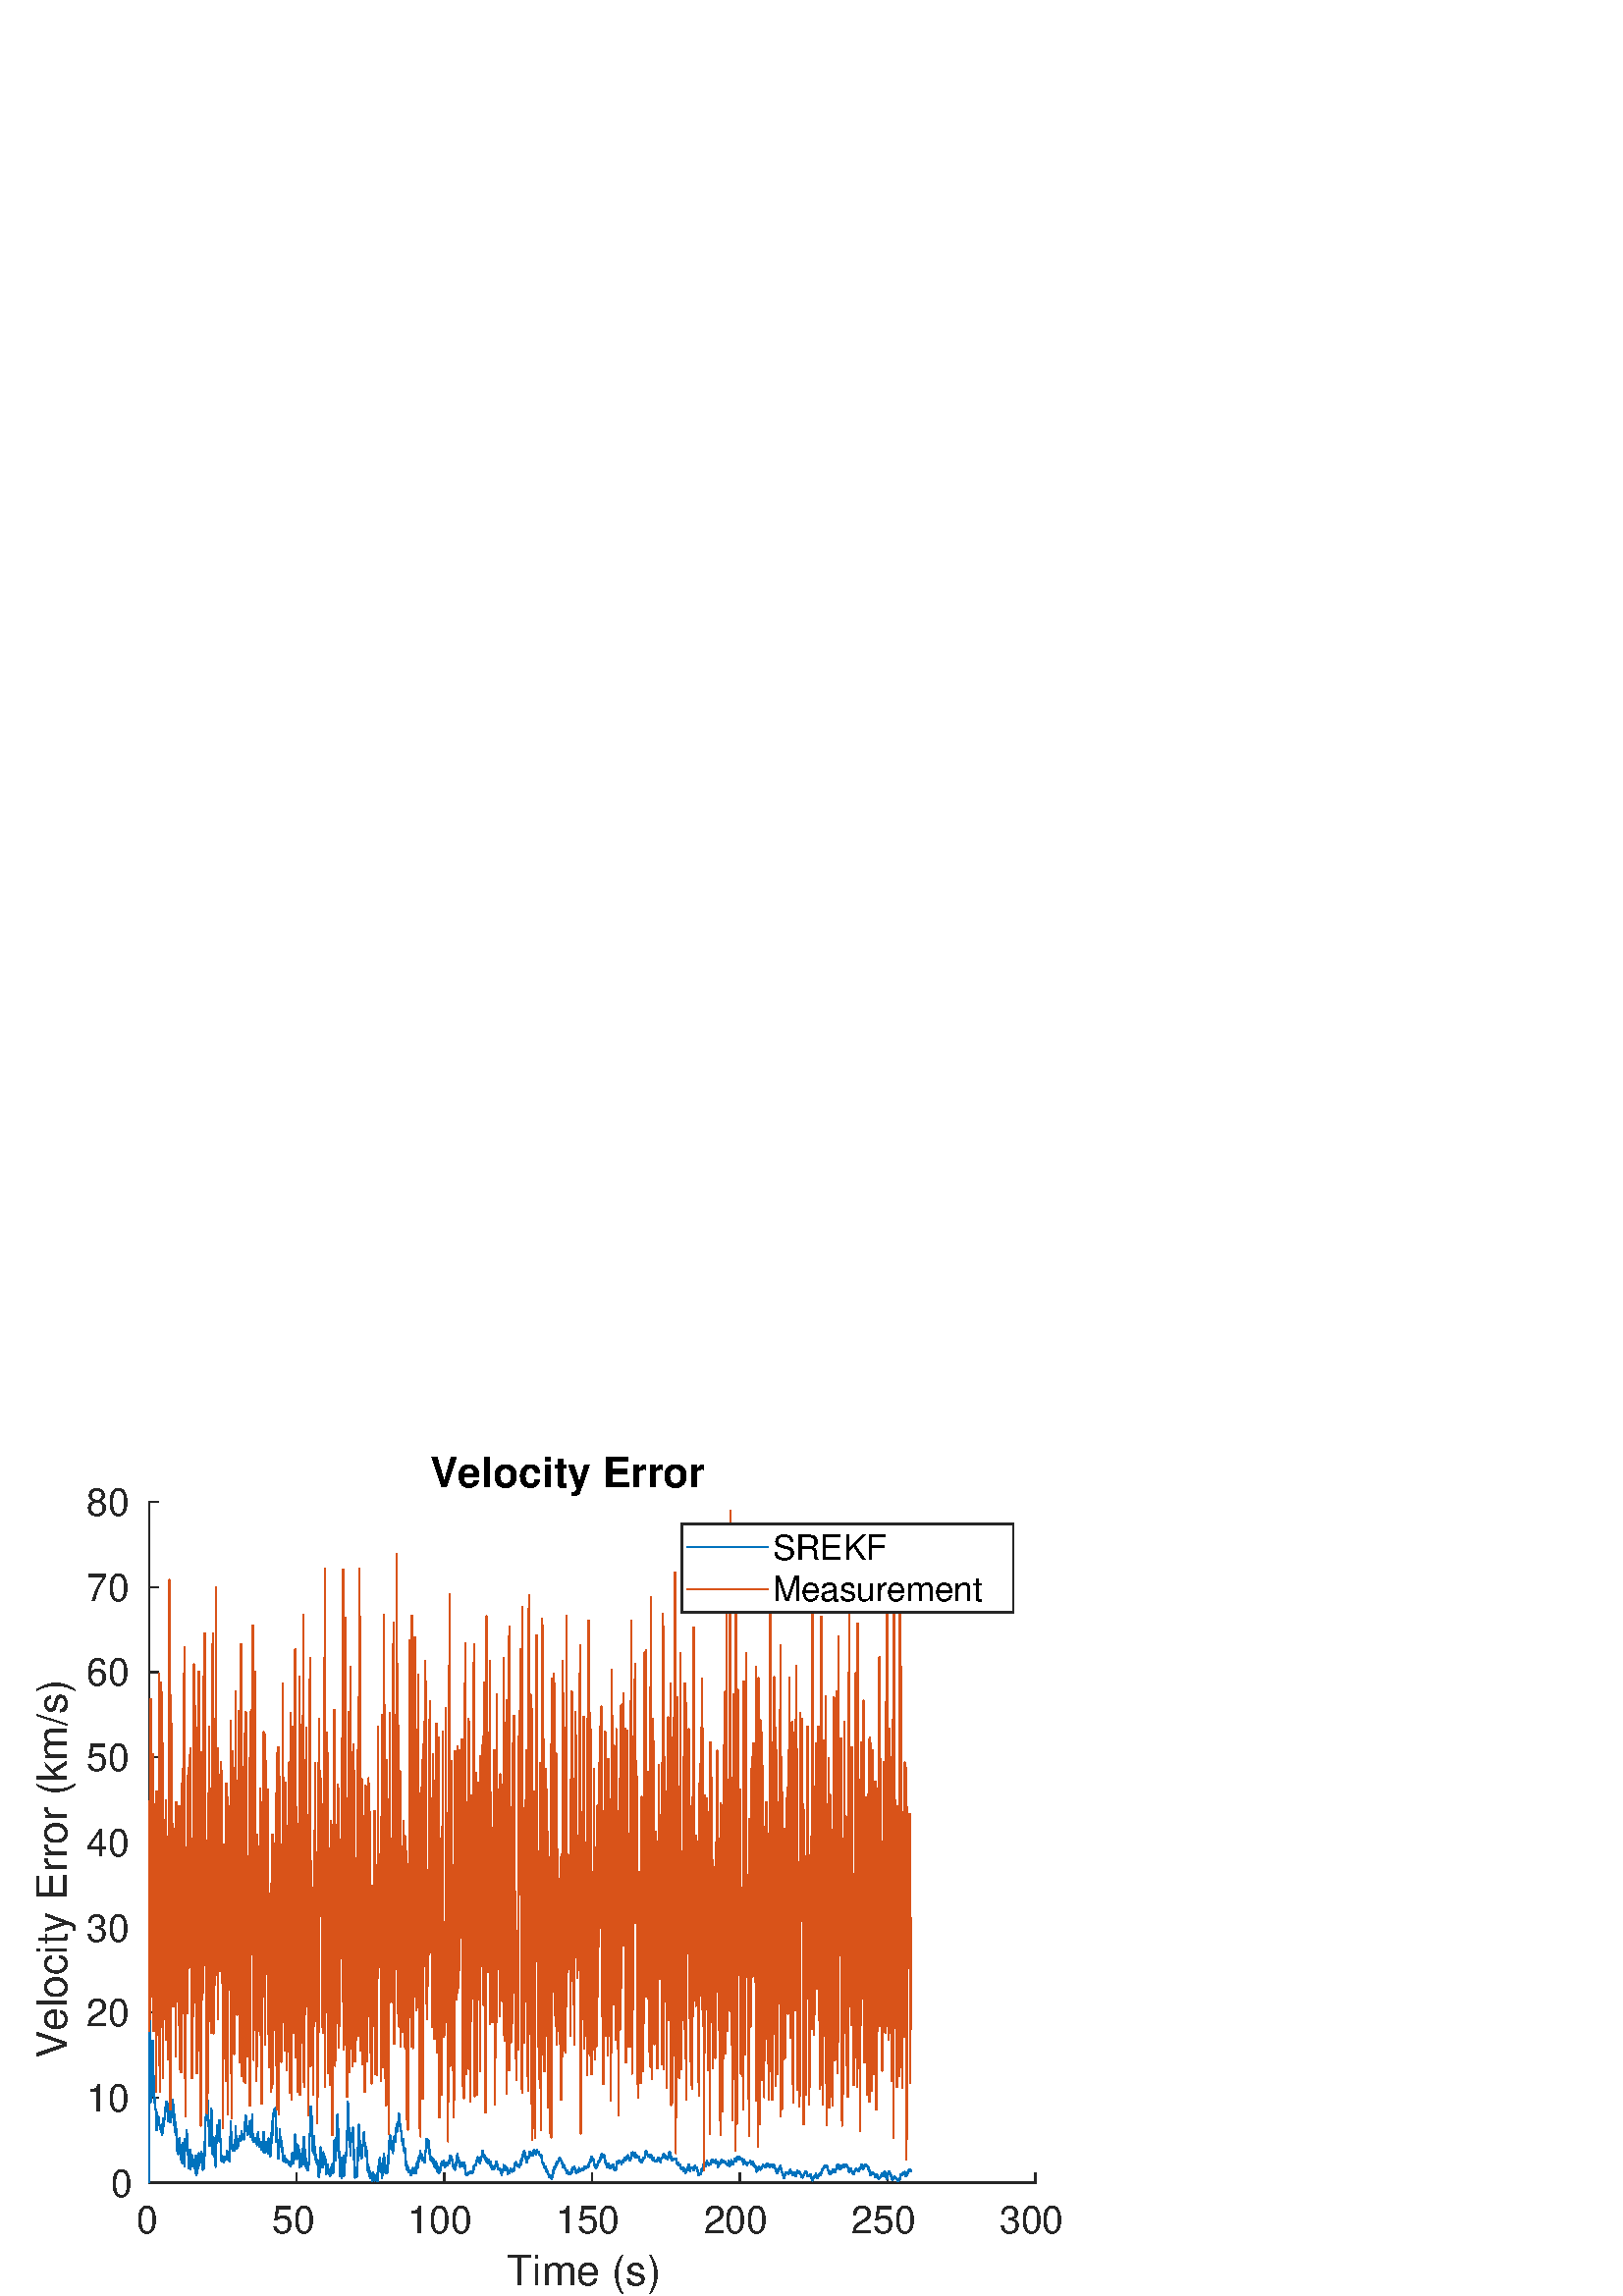 %!PS-Adobe-3.0 EPSF-3.0
%%Pages: (atend)
%%BoundingBox:    12     1   393   309
%%LanguageLevel: 3
%%EndComments
%%BeginProlog
%%BeginResource: procset (Apache XML Graphics Std ProcSet) 1.2 0
%%Version: 1.2 0
%%Copyright: (Copyright 2001-2003,2010 The Apache Software Foundation. License terms: http://www.apache.org/licenses/LICENSE-2.0)
/bd{bind def}bind def
/ld{load def}bd
/GR/grestore ld
/GS/gsave ld
/RM/rmoveto ld
/C/curveto ld
/t/show ld
/L/lineto ld
/ML/setmiterlimit ld
/CT/concat ld
/f/fill ld
/N/newpath ld
/S/stroke ld
/CC/setcmykcolor ld
/A/ashow ld
/cp/closepath ld
/RC/setrgbcolor ld
/LJ/setlinejoin ld
/GC/setgray ld
/LW/setlinewidth ld
/M/moveto ld
/re {4 2 roll M
1 index 0 rlineto
0 exch rlineto
neg 0 rlineto
cp } bd
/_ctm matrix def
/_tm matrix def
/BT { _ctm currentmatrix pop matrix _tm copy pop 0 0 moveto } bd
/ET { _ctm setmatrix } bd
/iTm { _ctm setmatrix _tm concat } bd
/Tm { _tm astore pop iTm 0 0 moveto } bd
/ux 0.0 def
/uy 0.0 def
/F {
  /Tp exch def
  /Tf exch def
  Tf findfont Tp scalefont setfont
  /cf Tf def  /cs Tp def
} bd
/ULS {currentpoint /uy exch def /ux exch def} bd
/ULE {
  /Tcx currentpoint pop def
  gsave
  newpath
  cf findfont cs scalefont dup
  /FontMatrix get 0 get /Ts exch def /FontInfo get dup
  /UnderlinePosition get Ts mul /To exch def
  /UnderlineThickness get Ts mul /Tt exch def
  ux uy To add moveto  Tcx uy To add lineto
  Tt setlinewidth stroke
  grestore
} bd
/OLE {
  /Tcx currentpoint pop def
  gsave
  newpath
  cf findfont cs scalefont dup
  /FontMatrix get 0 get /Ts exch def /FontInfo get dup
  /UnderlinePosition get Ts mul /To exch def
  /UnderlineThickness get Ts mul /Tt exch def
  ux uy To add cs add moveto Tcx uy To add cs add lineto
  Tt setlinewidth stroke
  grestore
} bd
/SOE {
  /Tcx currentpoint pop def
  gsave
  newpath
  cf findfont cs scalefont dup
  /FontMatrix get 0 get /Ts exch def /FontInfo get dup
  /UnderlinePosition get Ts mul /To exch def
  /UnderlineThickness get Ts mul /Tt exch def
  ux uy To add cs 10 mul 26 idiv add moveto Tcx uy To add cs 10 mul 26 idiv add lineto
  Tt setlinewidth stroke
  grestore
} bd
/QT {
/Y22 exch store
/X22 exch store
/Y21 exch store
/X21 exch store
currentpoint
/Y21 load 2 mul add 3 div exch
/X21 load 2 mul add 3 div exch
/X21 load 2 mul /X22 load add 3 div
/Y21 load 2 mul /Y22 load add 3 div
/X22 load /Y22 load curveto
} bd
/SSPD {
dup length /d exch dict def
{
/v exch def
/k exch def
currentpagedevice k known {
/cpdv currentpagedevice k get def
v cpdv ne {
/upd false def
/nullv v type /nulltype eq def
/nullcpdv cpdv type /nulltype eq def
nullv nullcpdv or
{
/upd true def
} {
/sametype v type cpdv type eq def
sametype {
v type /arraytype eq {
/vlen v length def
/cpdvlen cpdv length def
vlen cpdvlen eq {
0 1 vlen 1 sub {
/i exch def
/obj v i get def
/cpdobj cpdv i get def
obj cpdobj ne {
/upd true def
exit
} if
} for
} {
/upd true def
} ifelse
} {
v type /dicttype eq {
v {
/dv exch def
/dk exch def
/cpddv cpdv dk get def
dv cpddv ne {
/upd true def
exit
} if
} forall
} {
/upd true def
} ifelse
} ifelse
} if
} ifelse
upd true eq {
d k v put
} if
} if
} if
} forall
d length 0 gt {
d setpagedevice
} if
} bd
/RE { % /NewFontName [NewEncodingArray] /FontName RE -
  findfont dup length dict begin
  {
    1 index /FID ne
    {def} {pop pop} ifelse
  } forall
  /Encoding exch def
  /FontName 1 index def
  currentdict definefont pop
  end
} bind def
%%EndResource
%%BeginResource: procset (Apache XML Graphics EPS ProcSet) 1.0 0
%%Version: 1.0 0
%%Copyright: (Copyright 2002-2003 The Apache Software Foundation. License terms: http://www.apache.org/licenses/LICENSE-2.0)
/BeginEPSF { %def
/b4_Inc_state save def         % Save state for cleanup
/dict_count countdictstack def % Count objects on dict stack
/op_count count 1 sub def      % Count objects on operand stack
userdict begin                 % Push userdict on dict stack
/showpage { } def              % Redefine showpage, { } = null proc
0 setgray 0 setlinecap         % Prepare graphics state
1 setlinewidth 0 setlinejoin
10 setmiterlimit [ ] 0 setdash newpath
/languagelevel where           % If level not equal to 1 then
{pop languagelevel             % set strokeadjust and
1 ne                           % overprint to their defaults.
{false setstrokeadjust false setoverprint
} if
} if
} bd
/EndEPSF { %def
count op_count sub {pop} repeat            % Clean up stacks
countdictstack dict_count sub {end} repeat
b4_Inc_state restore
} bd
%%EndResource
%FOPBeginFontDict
%%IncludeResource: font Courier-Oblique
%%IncludeResource: font Courier-BoldOblique
%%IncludeResource: font Courier-Bold
%%IncludeResource: font ZapfDingbats
%%IncludeResource: font Symbol
%%IncludeResource: font Helvetica
%%IncludeResource: font Helvetica-Oblique
%%IncludeResource: font Helvetica-Bold
%%IncludeResource: font Helvetica-BoldOblique
%%IncludeResource: font Times-Roman
%%IncludeResource: font Times-Italic
%%IncludeResource: font Times-Bold
%%IncludeResource: font Times-BoldItalic
%%IncludeResource: font Courier
%FOPEndFontDict
%%BeginResource: encoding WinAnsiEncoding
/WinAnsiEncoding [
/.notdef /.notdef /.notdef /.notdef /.notdef
/.notdef /.notdef /.notdef /.notdef /.notdef
/.notdef /.notdef /.notdef /.notdef /.notdef
/.notdef /.notdef /.notdef /.notdef /.notdef
/.notdef /.notdef /.notdef /.notdef /.notdef
/.notdef /.notdef /.notdef /.notdef /.notdef
/.notdef /.notdef /space /exclam /quotedbl
/numbersign /dollar /percent /ampersand /quotesingle
/parenleft /parenright /asterisk /plus /comma
/hyphen /period /slash /zero /one
/two /three /four /five /six
/seven /eight /nine /colon /semicolon
/less /equal /greater /question /at
/A /B /C /D /E
/F /G /H /I /J
/K /L /M /N /O
/P /Q /R /S /T
/U /V /W /X /Y
/Z /bracketleft /backslash /bracketright /asciicircum
/underscore /quoteleft /a /b /c
/d /e /f /g /h
/i /j /k /l /m
/n /o /p /q /r
/s /t /u /v /w
/x /y /z /braceleft /bar
/braceright /asciitilde /bullet /Euro /bullet
/quotesinglbase /florin /quotedblbase /ellipsis /dagger
/daggerdbl /circumflex /perthousand /Scaron /guilsinglleft
/OE /bullet /Zcaron /bullet /bullet
/quoteleft /quoteright /quotedblleft /quotedblright /bullet
/endash /emdash /asciitilde /trademark /scaron
/guilsinglright /oe /bullet /zcaron /Ydieresis
/space /exclamdown /cent /sterling /currency
/yen /brokenbar /section /dieresis /copyright
/ordfeminine /guillemotleft /logicalnot /sfthyphen /registered
/macron /degree /plusminus /twosuperior /threesuperior
/acute /mu /paragraph /middot /cedilla
/onesuperior /ordmasculine /guillemotright /onequarter /onehalf
/threequarters /questiondown /Agrave /Aacute /Acircumflex
/Atilde /Adieresis /Aring /AE /Ccedilla
/Egrave /Eacute /Ecircumflex /Edieresis /Igrave
/Iacute /Icircumflex /Idieresis /Eth /Ntilde
/Ograve /Oacute /Ocircumflex /Otilde /Odieresis
/multiply /Oslash /Ugrave /Uacute /Ucircumflex
/Udieresis /Yacute /Thorn /germandbls /agrave
/aacute /acircumflex /atilde /adieresis /aring
/ae /ccedilla /egrave /eacute /ecircumflex
/edieresis /igrave /iacute /icircumflex /idieresis
/eth /ntilde /ograve /oacute /ocircumflex
/otilde /odieresis /divide /oslash /ugrave
/uacute /ucircumflex /udieresis /yacute /thorn
/ydieresis
] def
%%EndResource
%FOPBeginFontReencode
/Courier-Oblique findfont
dup length dict begin
  {1 index /FID ne {def} {pop pop} ifelse} forall
  /Encoding WinAnsiEncoding def
  currentdict
end
/Courier-Oblique exch definefont pop
/Courier-BoldOblique findfont
dup length dict begin
  {1 index /FID ne {def} {pop pop} ifelse} forall
  /Encoding WinAnsiEncoding def
  currentdict
end
/Courier-BoldOblique exch definefont pop
/Courier-Bold findfont
dup length dict begin
  {1 index /FID ne {def} {pop pop} ifelse} forall
  /Encoding WinAnsiEncoding def
  currentdict
end
/Courier-Bold exch definefont pop
/Helvetica findfont
dup length dict begin
  {1 index /FID ne {def} {pop pop} ifelse} forall
  /Encoding WinAnsiEncoding def
  currentdict
end
/Helvetica exch definefont pop
/Helvetica-Oblique findfont
dup length dict begin
  {1 index /FID ne {def} {pop pop} ifelse} forall
  /Encoding WinAnsiEncoding def
  currentdict
end
/Helvetica-Oblique exch definefont pop
/Helvetica-Bold findfont
dup length dict begin
  {1 index /FID ne {def} {pop pop} ifelse} forall
  /Encoding WinAnsiEncoding def
  currentdict
end
/Helvetica-Bold exch definefont pop
/Helvetica-BoldOblique findfont
dup length dict begin
  {1 index /FID ne {def} {pop pop} ifelse} forall
  /Encoding WinAnsiEncoding def
  currentdict
end
/Helvetica-BoldOblique exch definefont pop
/Times-Roman findfont
dup length dict begin
  {1 index /FID ne {def} {pop pop} ifelse} forall
  /Encoding WinAnsiEncoding def
  currentdict
end
/Times-Roman exch definefont pop
/Times-Italic findfont
dup length dict begin
  {1 index /FID ne {def} {pop pop} ifelse} forall
  /Encoding WinAnsiEncoding def
  currentdict
end
/Times-Italic exch definefont pop
/Times-Bold findfont
dup length dict begin
  {1 index /FID ne {def} {pop pop} ifelse} forall
  /Encoding WinAnsiEncoding def
  currentdict
end
/Times-Bold exch definefont pop
/Times-BoldItalic findfont
dup length dict begin
  {1 index /FID ne {def} {pop pop} ifelse} forall
  /Encoding WinAnsiEncoding def
  currentdict
end
/Times-BoldItalic exch definefont pop
/Courier findfont
dup length dict begin
  {1 index /FID ne {def} {pop pop} ifelse} forall
  /Encoding WinAnsiEncoding def
  currentdict
end
/Courier exch definefont pop
%FOPEndFontReencode
%%EndProlog
%%Page: 1 1
%%PageBoundingBox: 0 0 420 315
%%BeginPageSetup
[1 0 0 -1 0 315] CT
%%EndPageSetup
GS
[0.444 0 0 0.444 0 0.333] CT
1 GC
N
0 0 945 708 re
f
GR
GS
[0.444 0 0 0.444 0 0.333] CT
1 GC
N
0 0 945 708 re
f
GR
GS
[0.444 0 0 0.444 0 0.333] CT
1 GC
N
123 615 M
855 615 L
855 53 L
123 53 L
cp
f
GR
GS
[0.444 0 0 0.444 0 0.333] CT
0.149 GC
2 setlinecap
1 LJ
1.125 LW
N
123 615 M
855 615 L
S
GR
GS
[0.444 0 0 0.444 0 0.333] CT
0.149 GC
2 setlinecap
1 LJ
1.125 LW
N
123 615 M
123 607.68 L
S
GR
GS
[0.444 0 0 0.444 0 0.333] CT
0.149 GC
2 setlinecap
1 LJ
1.125 LW
N
245 615 M
245 607.68 L
S
GR
GS
[0.444 0 0 0.444 0 0.333] CT
0.149 GC
2 setlinecap
1 LJ
1.125 LW
N
367 615 M
367 607.68 L
S
GR
GS
[0.444 0 0 0.444 0 0.333] CT
0.149 GC
2 setlinecap
1 LJ
1.125 LW
N
489 615 M
489 607.68 L
S
GR
GS
[0.444 0 0 0.444 0 0.333] CT
0.149 GC
2 setlinecap
1 LJ
1.125 LW
N
611 615 M
611 607.68 L
S
GR
GS
[0.444 0 0 0.444 0 0.333] CT
0.149 GC
2 setlinecap
1 LJ
1.125 LW
N
733 615 M
733 607.68 L
S
GR
GS
[0.444 0 0 0.444 0 0.333] CT
0.149 GC
2 setlinecap
1 LJ
1.125 LW
N
855 615 M
855 607.68 L
S
GR
GS
[0.444 0 0 0.444 54.667 278.467] CT
0.149 GC
/Helvetica 31.5 F
GS
[1 0 0 1 0 0] CT
-10.5 30 moveto 
1 -1 scale
(0) t 
GR
GR
GS
[0.444 0 0 0.444 108.889 278.467] CT
0.149 GC
/Helvetica 31.5 F
GS
[1 0 0 1 0 0] CT
-20.5 30 moveto 
1 -1 scale
(50) t 
GR
GR
GS
[0.444 0 0 0.444 163.111 278.467] CT
0.149 GC
/Helvetica 31.5 F
GS
[1 0 0 1 0 0] CT
-30.5 30 moveto 
1 -1 scale
(100) t 
GR
GR
GS
[0.444 0 0 0.444 217.333 278.467] CT
0.149 GC
/Helvetica 31.5 F
GS
[1 0 0 1 0 0] CT
-30.5 30 moveto 
1 -1 scale
(150) t 
GR
GR
GS
[0.444 0 0 0.444 271.556 278.467] CT
0.149 GC
/Helvetica 31.5 F
GS
[1 0 0 1 0 0] CT
-30.5 30 moveto 
1 -1 scale
(200) t 
GR
GR
GS
[0.444 0 0 0.444 325.778 278.467] CT
0.149 GC
/Helvetica 31.5 F
GS
[1 0 0 1 0 0] CT
-30.5 30 moveto 
1 -1 scale
(250) t 
GR
GR
GS
[0.444 0 0 0.444 380 278.467] CT
0.149 GC
/Helvetica 31.5 F
GS
[1 0 0 1 0 0] CT
-30.5 30 moveto 
1 -1 scale
(300) t 
GR
GR
GS
[0.444 0 0 0.444 217.333 296.356] CT
0.149 GC
/Helvetica 34.65 F
GS
[1 0 0 1 0 0] CT
-71 33 moveto 
1 -1 scale
(Time \(s\)) t 
GR
GR
GS
[0.444 0 0 0.444 0 0.333] CT
0.149 GC
2 setlinecap
1 LJ
1.125 LW
N
123 615 M
123 53 L
S
GR
GS
[0.444 0 0 0.444 0 0.333] CT
0.149 GC
2 setlinecap
1 LJ
1.125 LW
N
123 615 M
130.32 615 L
S
GR
GS
[0.444 0 0 0.444 0 0.333] CT
0.149 GC
2 setlinecap
1 LJ
1.125 LW
N
123 544.75 M
130.32 544.75 L
S
GR
GS
[0.444 0 0 0.444 0 0.333] CT
0.149 GC
2 setlinecap
1 LJ
1.125 LW
N
123 474.5 M
130.32 474.5 L
S
GR
GS
[0.444 0 0 0.444 0 0.333] CT
0.149 GC
2 setlinecap
1 LJ
1.125 LW
N
123 404.25 M
130.32 404.25 L
S
GR
GS
[0.444 0 0 0.444 0 0.333] CT
0.149 GC
2 setlinecap
1 LJ
1.125 LW
N
123 334 M
130.32 334 L
S
GR
GS
[0.444 0 0 0.444 0 0.333] CT
0.149 GC
2 setlinecap
1 LJ
1.125 LW
N
123 263.75 M
130.32 263.75 L
S
GR
GS
[0.444 0 0 0.444 0 0.333] CT
0.149 GC
2 setlinecap
1 LJ
1.125 LW
N
123 193.5 M
130.32 193.5 L
S
GR
GS
[0.444 0 0 0.444 0 0.333] CT
0.149 GC
2 setlinecap
1 LJ
1.125 LW
N
123 123.25 M
130.32 123.25 L
S
GR
GS
[0.444 0 0 0.444 0 0.333] CT
0.149 GC
2 setlinecap
1 LJ
1.125 LW
N
123 53 M
130.32 53 L
S
GR
GS
[0.444 0 0 0.444 49.867 273.667] CT
0.149 GC
/Helvetica 31.5 F
GS
[1 0 0 1 0 0] CT
-21 11 moveto 
1 -1 scale
(0) t 
GR
GR
GS
[0.444 0 0 0.444 49.867 242.444] CT
0.149 GC
/Helvetica 31.5 F
GS
[1 0 0 1 0 0] CT
-41 11 moveto 
1 -1 scale
(10) t 
GR
GR
GS
[0.444 0 0 0.444 49.867 211.222] CT
0.149 GC
/Helvetica 31.5 F
GS
[1 0 0 1 0 0] CT
-41 11 moveto 
1 -1 scale
(20) t 
GR
GR
GS
[0.444 0 0 0.444 49.867 180] CT
0.149 GC
/Helvetica 31.5 F
GS
[1 0 0 1 0 0] CT
-41 11 moveto 
1 -1 scale
(30) t 
GR
GR
GS
[0.444 0 0 0.444 49.867 148.778] CT
0.149 GC
/Helvetica 31.5 F
GS
[1 0 0 1 0 0] CT
-41 11 moveto 
1 -1 scale
(40) t 
GR
GR
GS
[0.444 0 0 0.444 49.867 117.556] CT
0.149 GC
/Helvetica 31.5 F
GS
[1 0 0 1 0 0] CT
-41 11 moveto 
1 -1 scale
(50) t 
GR
GR
GS
[0.444 0 0 0.444 49.867 86.333] CT
0.149 GC
/Helvetica 31.5 F
GS
[1 0 0 1 0 0] CT
-41 11 moveto 
1 -1 scale
(60) t 
GR
GR
GS
[0.444 0 0 0.444 49.867 55.111] CT
0.149 GC
/Helvetica 31.5 F
GS
[1 0 0 1 0 0] CT
-41 11 moveto 
1 -1 scale
(70) t 
GR
GR
GS
[0.444 0 0 0.444 49.867 23.889] CT
0.149 GC
/Helvetica 31.5 F
GS
[1 0 0 1 0 0] CT
-41 11 moveto 
1 -1 scale
(80) t 
GR
GR
GS
[0 -0.444 0.444 0 28.644 148.778] CT
0.149 GC
/Helvetica 34.65 F
GS
[1 0 0 1 0 0] CT
-178.5 -9 moveto 
1 -1 scale
(Velocity Error \(km/s\)) t 
GR
GR
GS
[0.444 0 0 0.444 217.334 22.178] CT
/Helvetica-Bold 34.65 F
GS
[1 0 0 1 0 0] CT
-134.5 -9 moveto 
1 -1 scale
(Velocity Error) t 
GR
GR
GS
[0.444 0 0 0.444 0 0.333] CT
0 0.447 0.741 RC
1 LJ
1.125 LW
N
123 615 M
123.244 304.982 L
123.488 431.407 L
123.732 482.845 L
123.976 498.587 L
124.22 533.06 L
124.464 548.518 L
124.708 522.935 L
124.952 508.512 L
125.196 502.606 L
125.44 501.181 L
125.684 502.831 L
125.928 497.821 L
126.172 508.878 L
126.416 521.457 L
126.66 518.888 L
126.904 543.45 L
127.148 543.863 L
127.392 538.201 L
127.636 547.634 L
127.88 549.379 L
128.124 546.992 L
128.368 554.292 L
128.612 554.407 L
128.856 557.974 L
129.1 561.79 L
129.344 571.731 L
129.588 562.447 L
129.832 557.493 L
130.076 567.006 L
130.32 564.008 L
130.564 564.374 L
130.808 560.657 L
131.052 562.811 L
131.296 561.244 L
131.54 567.435 L
131.784 567.557 L
132.028 567.763 L
132.272 570.816 L
132.516 568.456 L
132.76 571.961 L
133.004 573.267 L
133.248 573.028 L
133.492 573.724 L
133.736 570.487 L
133.98 575.322 L
134.224 570.282 L
134.468 562.651 L
134.712 561.767 L
134.956 568.59 L
135.2 565.493 L
135.444 567.879 L
135.688 562.62 L
135.932 562.779 L
136.176 560.724 L
136.42 552.975 L
136.664 556.335 L
136.908 550.554 L
137.152 549.236 L
137.396 548.055 L
137.64 549.66 L
137.884 548.011 L
138.128 549.399 L
138.372 553.001 L
138.616 560.061 L
138.86 564.525 L
139.104 560.461 L
139.348 562.216 L
139.592 563.026 L
139.836 550.278 L
140.08 559.807 L
140.324 564.955 L
140.568 557.383 L
140.812 560.945 L
141.056 564.952 L
141.3 563.167 L
141.544 553.731 L
141.788 558.84 L
142.032 553.026 L
142.276 551.772 L
142.52 546.366 L
142.764 552.365 L
143.008 553.53 L
143.252 550.442 L
143.496 550.561 L
143.74 557.576 L
143.984 565.593 L
144.228 573.185 L
144.472 565.998 L
144.716 564.945 L
144.96 574.585 L
145.204 575.499 L
145.448 574.055 L
145.692 570.635 L
145.936 581.132 L
146.18 584.802 L
146.424 588.349 L
146.668 590.2 L
146.912 590.72 L
147.156 591.427 L
147.4 588.446 L
147.644 588.359 L
147.888 587.383 L
148.132 578.24 L
148.376 583.62 L
148.62 586.809 L
148.864 583.942 L
149.108 590.894 L
149.352 587.395 L
149.596 594.167 L
149.84 598.112 L
150.084 588.016 L
150.328 589.785 L
150.572 598.38 L
150.816 582.643 L
151.06 593.333 L
151.304 599.332 L
151.548 584.909 L
151.792 590.467 L
152.036 590.24 L
152.28 601.909 L
152.524 592.029 L
152.768 579.104 L
153.012 581.78 L
153.256 580.634 L
153.5 581.909 L
153.744 588.202 L
153.988 583.994 L
154.232 571.648 L
154.476 580.708 L
154.72 589.494 L
154.964 590.134 L
155.208 590.521 L
155.452 592.148 L
155.696 603.519 L
155.94 601.378 L
156.184 602.469 L
156.428 601.465 L
156.672 597.058 L
156.916 587.881 L
157.16 593.727 L
157.404 603.875 L
157.648 600.194 L
157.892 601.385 L
158.136 594.095 L
158.38 594.968 L
158.624 592.415 L
158.868 598.31 L
159.112 600.76 L
159.356 601.484 L
159.6 601.425 L
159.844 598.927 L
160.088 595.785 L
160.332 601.637 L
160.576 602.825 L
160.82 599.538 L
161.064 603.278 L
161.308 607.605 L
161.552 604.099 L
161.796 592.835 L
162.04 607.49 L
162.284 608.646 L
162.528 606.396 L
162.772 606.467 L
163.016 605.038 L
163.26 603.24 L
163.504 595.502 L
163.748 596.426 L
163.992 593.823 L
164.236 590.861 L
164.48 597.531 L
164.724 600.652 L
164.968 597.012 L
165.212 597.111 L
165.456 597.989 L
165.7 595.546 L
165.944 593.022 L
166.188 595.794 L
166.432 589.58 L
166.676 596.506 L
166.92 597.004 L
167.164 603.823 L
167.408 604.392 L
167.652 597.57 L
167.896 596.779 L
168.14 593.124 L
168.384 603.413 L
168.628 591.709 L
168.872 593.992 L
169.116 587.784 L
169.36 568.261 L
169.604 561.19 L
169.848 562.448 L
170.092 563.232 L
170.336 555.344 L
170.58 546.02 L
170.824 546.294 L
171.068 548.582 L
171.312 555.542 L
171.556 547.23 L
171.8 557.596 L
172.044 560.803 L
172.288 566.979 L
172.532 569.193 L
172.776 567.682 L
173.02 579.987 L
173.264 584.755 L
173.508 581.839 L
173.752 578.914 L
173.996 571.982 L
174.24 567.979 L
174.484 553.803 L
174.728 557.824 L
174.972 565.822 L
175.216 576.289 L
175.46 586.241 L
175.704 591.752 L
175.948 586.855 L
176.192 580.064 L
176.436 577.772 L
176.68 582.854 L
176.924 593.205 L
177.168 593.042 L
177.412 588.689 L
177.656 596.741 L
177.9 595.264 L
178.144 601.978 L
178.388 597.759 L
178.632 582.342 L
178.876 576.682 L
179.12 573.186 L
179.364 567.63 L
179.608 569.8 L
179.852 568.01 L
180.096 574.328 L
180.34 580.459 L
180.584 570.847 L
180.828 566.219 L
181.072 563.387 L
181.316 574.759 L
181.56 569.932 L
181.804 579.352 L
182.048 578.477 L
182.292 584.574 L
182.536 588.922 L
182.78 595.437 L
183.024 597.673 L
183.268 594.901 L
183.512 592.966 L
183.756 593.485 L
184 594.562 L
184.244 595.174 L
184.488 595.017 L
184.732 593.629 L
184.976 598.057 L
185.22 596.727 L
185.464 594.955 L
185.708 595.165 L
185.952 594.908 L
186.196 594.836 L
186.44 595.122 L
186.684 595.724 L
186.928 595.319 L
187.172 591.576 L
187.416 591.38 L
187.66 589.009 L
187.904 589.747 L
188.148 594.113 L
188.392 594.643 L
188.636 596.54 L
188.88 591.835 L
189.124 596.098 L
189.368 593.826 L
189.612 597.37 L
189.856 589.115 L
190.1 577.453 L
190.344 579.426 L
190.588 564.249 L
190.832 574.968 L
191.076 584.316 L
191.32 587.137 L
191.564 585.576 L
191.808 583.808 L
192.052 587.893 L
192.296 588.773 L
192.54 587.053 L
192.784 586.99 L
193.028 588.294 L
193.272 584.276 L
193.516 588.853 L
193.76 588.496 L
194.004 588.729 L
194.248 581.35 L
194.492 576.567 L
194.736 568.868 L
194.98 584.898 L
195.224 586.741 L
195.468 585.365 L
195.712 583.69 L
195.956 586.196 L
196.2 585.261 L
196.444 585.15 L
196.688 584.944 L
196.932 582.929 L
197.176 581.24 L
197.42 579.128 L
197.664 577.886 L
197.908 576.479 L
198.152 580.268 L
198.396 579.09 L
198.64 579.821 L
198.884 580.31 L
199.128 579.094 L
199.372 572.926 L
199.616 576.08 L
199.86 576.139 L
200.104 576.008 L
200.348 575.318 L
200.592 576.082 L
200.836 575.991 L
201.08 578.87 L
201.324 579.279 L
201.568 577.42 L
201.812 577.728 L
202.056 573.298 L
202.3 571.038 L
202.544 560.637 L
202.788 559.382 L
203.032 568.145 L
203.276 560.2 L
203.52 563.625 L
203.764 568.75 L
204.008 570.629 L
204.252 572.985 L
204.496 575.84 L
204.74 573.959 L
204.984 573.381 L
205.228 574.243 L
205.472 568.716 L
205.716 569.734 L
205.96 565.417 L
206.204 564.754 L
206.448 569.1 L
206.692 568.645 L
206.936 572.017 L
207.18 577.565 L
207.424 575.349 L
207.668 570.357 L
207.912 569.518 L
208.156 562.728 L
208.4 559.191 L
208.644 575.677 L
208.888 580.27 L
209.132 581.126 L
209.376 580.421 L
209.62 580.759 L
209.864 580.891 L
210.108 579.864 L
210.352 580.884 L
210.596 579.688 L
210.84 579.96 L
211.084 578.47 L
211.328 581.917 L
211.572 582.409 L
211.816 582.781 L
212.06 582.324 L
212.304 584.116 L
212.548 583.98 L
212.792 580.434 L
213.036 573.154 L
213.28 580.191 L
213.524 578.578 L
213.768 582.953 L
214.012 584.047 L
214.256 585.384 L
214.5 582.137 L
214.744 585.023 L
214.988 585.14 L
215.232 581.437 L
215.476 585.223 L
215.72 587.928 L
215.964 586.729 L
216.208 586.921 L
216.452 586.248 L
216.696 587.023 L
216.94 587.924 L
217.184 589.451 L
217.428 576.726 L
217.672 573.346 L
217.916 588.228 L
218.16 578.917 L
218.404 587.875 L
218.648 590.51 L
218.892 589.349 L
219.136 584.941 L
219.38 581.394 L
219.624 588.312 L
219.868 588.859 L
220.112 588.267 L
220.356 586.831 L
220.6 589.239 L
220.844 588.842 L
221.088 587.233 L
221.332 591.137 L
221.576 581.048 L
221.82 578.631 L
222.064 584.553 L
222.308 586.402 L
222.552 586.841 L
222.796 590.339 L
223.04 593.319 L
223.284 592.406 L
223.528 592.694 L
223.772 585.197 L
224.016 583.01 L
224.26 573.95 L
224.504 575.099 L
224.748 577.957 L
224.992 573.375 L
225.236 559.429 L
225.48 562.247 L
225.724 557.663 L
225.968 557.4 L
226.212 554.408 L
226.456 559.977 L
226.7 557.8 L
226.944 557.285 L
227.188 559.821 L
227.432 553.498 L
227.676 562.704 L
227.92 578.651 L
228.164 581.282 L
228.408 570.357 L
228.652 574.915 L
228.896 579.135 L
229.14 581.071 L
229.384 582.434 L
229.628 589.82 L
229.872 595.421 L
230.116 589.297 L
230.36 591.492 L
230.604 582.883 L
230.848 584.501 L
231.092 570.839 L
231.336 580.596 L
231.58 580.602 L
231.824 577.766 L
232.068 581.142 L
232.312 580.236 L
232.556 580.441 L
232.8 586.302 L
233.044 586.863 L
233.288 590.157 L
233.532 586.213 L
233.776 596.016 L
234.02 597.396 L
234.264 595.779 L
234.508 596.703 L
234.752 593.959 L
234.996 593.418 L
235.24 593.18 L
235.484 596.277 L
235.728 598.61 L
235.972 597.409 L
236.216 597.287 L
236.46 598.357 L
236.704 597.729 L
236.948 595.937 L
237.192 597.586 L
237.436 598.24 L
237.68 598.73 L
237.924 598.568 L
238.168 597.599 L
238.412 599.465 L
238.656 600.309 L
238.9 597.575 L
239.144 600.092 L
239.388 600.732 L
239.632 599.883 L
239.876 600.324 L
240.12 601.457 L
240.364 599.259 L
240.608 597.865 L
240.852 597.081 L
241.096 593.009 L
241.34 590.643 L
241.584 596.98 L
241.828 597.18 L
242.072 593.738 L
242.316 598.923 L
242.56 597.588 L
242.804 594.834 L
243.048 590.873 L
243.292 583.329 L
243.536 578.282 L
243.78 575.364 L
244.024 580.874 L
244.268 581.814 L
244.512 586.029 L
244.756 583.047 L
245 592.573 L
245.244 595.486 L
245.488 589.206 L
245.732 591.005 L
245.976 588.26 L
246.22 584.358 L
246.464 590.458 L
246.708 592.084 L
246.952 587.589 L
247.196 596.387 L
247.44 602.497 L
247.684 599.933 L
247.928 599.366 L
248.172 600.648 L
248.416 600.107 L
248.66 600.336 L
248.904 601.249 L
249.148 594.521 L
249.392 593.467 L
249.636 586.881 L
249.88 595.897 L
250.124 597.954 L
250.368 600.237 L
250.612 579.498 L
250.856 590.022 L
251.1 577.146 L
251.344 581.449 L
251.588 587.153 L
251.832 594.372 L
252.076 599.235 L
252.32 599.098 L
252.564 601.063 L
252.808 602.918 L
253.052 595.507 L
253.296 601.783 L
253.54 603.072 L
253.784 602.427 L
254.028 605.156 L
254.272 602.508 L
254.516 602.601 L
254.76 599.684 L
255.004 600.373 L
255.248 596.511 L
255.492 582.052 L
255.736 575.017 L
255.98 574.656 L
256.224 565.164 L
256.468 552.092 L
256.712 555.364 L
256.956 560.851 L
257.2 555.702 L
257.444 568.514 L
257.688 574.777 L
257.932 585.567 L
258.176 584.13 L
258.42 589.807 L
258.664 584.121 L
258.908 585.717 L
259.152 576.611 L
259.396 579.826 L
259.64 582.535 L
259.884 592.446 L
260.128 587.927 L
260.372 593.013 L
260.616 591.898 L
260.86 596.714 L
261.104 597.105 L
261.348 598.565 L
261.592 596.008 L
261.836 595.904 L
262.08 599.28 L
262.324 600.033 L
262.568 597.042 L
262.812 604.664 L
263.056 609.58 L
263.3 610.454 L
263.544 608.652 L
263.788 607.123 L
264.032 604.984 L
264.276 604.646 L
264.52 596.802 L
264.764 585.891 L
265.008 592.448 L
265.252 592.66 L
265.496 599.694 L
265.74 596.4 L
265.984 594.413 L
266.228 602.507 L
266.472 600.469 L
266.716 591.125 L
266.96 589.99 L
267.204 593.987 L
267.448 599.603 L
267.692 592.73 L
267.936 593.412 L
268.18 597.03 L
268.424 597.284 L
268.668 596.143 L
268.912 597.48 L
269.156 605.093 L
269.4 607.898 L
269.644 607.343 L
269.888 606.685 L
270.132 603.354 L
270.376 599.994 L
270.62 599.981 L
270.864 603.082 L
271.108 604.274 L
271.352 606.151 L
271.596 607.961 L
271.84 606.422 L
272.084 605.279 L
272.328 609.338 L
272.572 609.509 L
272.816 608.635 L
273.06 608.779 L
273.304 604.661 L
273.548 602.597 L
273.792 602.853 L
274.036 605.594 L
274.28 599.786 L
274.524 601.032 L
274.768 602.47 L
275.012 607.492 L
275.256 606.75 L
275.5 599.998 L
275.744 591.068 L
275.988 587.685 L
276.232 579.956 L
276.476 591.481 L
276.72 594.234 L
276.964 591.221 L
277.208 596.52 L
277.452 591.387 L
277.696 585.771 L
277.94 573.204 L
278.184 567.67 L
278.428 570.004 L
278.672 558.631 L
278.916 565.649 L
279.16 569.87 L
279.404 583.02 L
279.648 582.946 L
279.892 589.526 L
280.136 589.143 L
280.38 597.953 L
280.624 603.384 L
280.868 609.779 L
281.112 605.129 L
281.356 599.015 L
281.6 605.909 L
281.844 599.995 L
282.088 606.371 L
282.332 611.323 L
282.576 594.462 L
282.82 600.765 L
283.064 609.352 L
283.308 605.287 L
283.552 593.117 L
283.796 596.284 L
284.04 609.594 L
284.284 605.965 L
284.528 601.119 L
284.772 599.995 L
285.016 596.739 L
285.26 590.182 L
285.504 596.381 L
285.748 591.759 L
285.992 591.767 L
286.236 586.019 L
286.48 572.209 L
286.724 573.656 L
286.968 564.72 L
287.212 548.018 L
287.456 551.707 L
287.7 558.886 L
287.944 561.601 L
288.188 574.974 L
288.432 581.488 L
288.676 576.48 L
288.92 575.421 L
289.164 584.246 L
289.408 592.227 L
289.652 582.656 L
289.896 578.728 L
290.14 573.955 L
290.384 575.905 L
290.628 579.573 L
290.872 572.117 L
291.116 577.268 L
291.36 575.383 L
291.604 569.643 L
291.848 585.069 L
292.092 586.785 L
292.336 590.734 L
292.58 602.277 L
292.824 609.909 L
293.068 611.103 L
293.312 610.054 L
293.556 608.838 L
293.8 602.584 L
294.044 606.248 L
294.288 608.825 L
294.532 610.281 L
294.776 609.77 L
295.02 610.022 L
295.264 602.084 L
295.508 591.62 L
295.752 583.836 L
295.996 580.261 L
296.24 573.328 L
296.484 567.227 L
296.728 582.746 L
296.972 578.26 L
297.216 592.235 L
297.46 589.471 L
297.704 588.253 L
297.948 591.586 L
298.192 593.164 L
298.436 593.945 L
298.68 594.865 L
298.924 591.827 L
299.168 585.119 L
299.412 584.537 L
299.656 584.036 L
299.9 583.867 L
300.144 574.553 L
300.388 574.274 L
300.632 573.301 L
300.876 578.031 L
301.12 583.286 L
301.364 584.761 L
301.608 583.802 L
301.852 587.94 L
302.096 593.051 L
302.34 585.485 L
302.584 586.31 L
302.828 590.609 L
303.072 590.498 L
303.316 599.731 L
303.56 600.77 L
303.804 605.126 L
304.048 600.473 L
304.292 602.324 L
304.536 605.378 L
304.78 609.701 L
305.024 609.063 L
305.268 605.814 L
305.512 611.486 L
305.756 610.347 L
306 610.182 L
306.244 609.292 L
306.488 607.35 L
306.732 610.455 L
306.976 611.937 L
307.22 611.813 L
307.464 613.458 L
307.708 612.509 L
307.952 606.875 L
308.196 609.024 L
308.44 611.681 L
308.684 611.364 L
308.928 612.112 L
309.172 613.41 L
309.416 608.666 L
309.66 610.5 L
309.904 609.415 L
310.148 611.931 L
310.392 612.755 L
310.636 610.481 L
310.88 611.921 L
311.124 609.749 L
311.368 613.179 L
311.612 613.767 L
311.856 607.523 L
312.1 605.986 L
312.344 606.791 L
312.588 603.605 L
312.832 598.834 L
313.076 596.056 L
313.32 596.598 L
313.564 596.497 L
313.808 594.766 L
314.052 601.658 L
314.296 599.248 L
314.54 600.787 L
314.784 599.523 L
315.028 606.798 L
315.272 606.863 L
315.516 610.923 L
315.76 608.475 L
316.004 597.494 L
316.248 595.159 L
316.492 595.549 L
316.736 596.03 L
316.98 592.313 L
317.224 591.299 L
317.468 603.095 L
317.712 605.655 L
317.956 606.139 L
318.2 605.414 L
318.444 601.093 L
318.688 603.525 L
318.932 607.068 L
319.176 607.359 L
319.42 604.386 L
319.664 606.481 L
319.908 606.622 L
320.152 603.074 L
320.396 601.619 L
320.64 597.965 L
320.884 591.059 L
321.128 583.854 L
321.372 585.396 L
321.616 580.508 L
321.86 581.038 L
322.104 576.036 L
322.348 577.795 L
322.592 577.171 L
322.836 582.715 L
323.08 587.22 L
323.324 583.31 L
323.568 581.982 L
323.812 584.157 L
324.056 587.863 L
324.3 586.844 L
324.544 590.604 L
324.788 580.71 L
325.032 579.471 L
325.276 582.669 L
325.52 577.724 L
325.764 576.596 L
326.008 580.043 L
326.252 581.427 L
326.496 577.898 L
326.74 573.359 L
326.984 570.657 L
327.228 570.892 L
327.472 567.082 L
327.716 571.183 L
327.96 572.892 L
328.204 571.536 L
328.448 571.052 L
328.692 568.399 L
328.936 565.121 L
329.18 559.311 L
329.424 558.117 L
329.668 562.089 L
329.912 564.314 L
330.156 566.565 L
330.4 566.335 L
330.644 569.258 L
330.888 569.098 L
331.132 572.972 L
331.376 572.26 L
331.62 577.797 L
331.864 579.968 L
332.108 580.201 L
332.352 583.306 L
332.596 583.503 L
332.84 580.258 L
333.084 579.359 L
333.328 582.642 L
333.572 589.178 L
333.816 586.335 L
334.06 590.097 L
334.304 587.373 L
334.548 586.666 L
334.792 591.241 L
335.036 595.996 L
335.28 599.992 L
335.524 601.414 L
335.768 601.542 L
336.012 603.899 L
336.256 604.718 L
336.5 601.267 L
336.744 602.09 L
336.988 604.583 L
337.232 604.275 L
337.476 606.499 L
337.72 605.757 L
337.964 605.353 L
338.208 606.628 L
338.452 606.451 L
338.696 605.849 L
338.94 607.381 L
339.184 608.24 L
339.428 609.199 L
339.672 608.343 L
339.916 605.525 L
340.16 604.747 L
340.404 604.285 L
340.648 603.067 L
340.892 602.951 L
341.136 605.756 L
341.38 607.447 L
341.624 607.261 L
341.868 603.687 L
342.112 605.56 L
342.356 605.283 L
342.6 607.55 L
342.844 602.994 L
343.088 606.118 L
343.332 607.228 L
343.576 605.839 L
343.82 604.518 L
344.064 603.947 L
344.308 599.348 L
344.552 602.99 L
344.796 597.912 L
345.04 601.318 L
345.284 602.691 L
345.528 596.99 L
345.772 597.654 L
346.016 592.566 L
346.26 592.624 L
346.504 593.111 L
346.748 592.794 L
346.992 588.979 L
347.236 591.491 L
347.48 591.494 L
347.724 591.092 L
347.968 592.927 L
348.212 591.46 L
348.456 596.922 L
348.7 596.871 L
348.944 594.259 L
349.188 595.364 L
349.432 594.561 L
349.676 596.488 L
349.92 594.6 L
350.164 598.536 L
350.408 597.438 L
350.652 598.661 L
350.896 596.568 L
351.14 590.486 L
351.384 590.057 L
351.628 588.505 L
351.872 581.935 L
352.116 579.625 L
352.36 578.915 L
352.604 580.234 L
352.848 582.886 L
353.092 585.792 L
353.336 583.267 L
353.58 581.69 L
353.824 580.122 L
354.068 582.802 L
354.312 585.997 L
354.556 590.552 L
354.8 591.185 L
355.044 587.711 L
355.288 593.277 L
355.532 596.194 L
355.776 593.394 L
356.02 594.293 L
356.264 596.75 L
356.508 594.415 L
356.752 596.752 L
356.996 597.156 L
357.24 597.878 L
357.484 595.379 L
357.728 598.983 L
357.972 595.5 L
358.216 600.146 L
358.46 598.779 L
358.704 600.655 L
358.948 602.19 L
359.192 599.863 L
359.436 599.752 L
359.68 600.07 L
359.924 597.491 L
360.168 597.897 L
360.412 600.056 L
360.656 605.752 L
360.9 604.414 L
361.144 605.072 L
361.388 606.061 L
361.632 603.739 L
361.876 601.909 L
362.12 604.544 L
362.364 604.566 L
362.608 607.444 L
362.852 606.245 L
363.096 606.236 L
363.34 604.977 L
363.584 604.509 L
363.828 604.668 L
364.072 603.367 L
364.316 600.785 L
364.56 598.837 L
364.804 599.401 L
365.048 599.101 L
365.292 597.715 L
365.536 599.833 L
365.78 597.978 L
366.024 598.722 L
366.268 597.707 L
366.512 596.607 L
366.756 598.324 L
367 600.532 L
367.244 602.153 L
367.488 601.002 L
367.732 599.839 L
367.976 598.514 L
368.22 601.427 L
368.464 598.266 L
368.708 599.718 L
368.952 600.914 L
369.196 601.197 L
369.44 599.309 L
369.684 598.769 L
369.928 599.063 L
370.172 599.105 L
370.416 597.054 L
370.66 599.216 L
370.904 599.313 L
371.148 597.416 L
371.392 593.287 L
371.636 594.904 L
371.88 594.017 L
372.124 593.017 L
372.368 593.361 L
372.612 594.491 L
372.856 595.925 L
373.1 594.407 L
373.344 597.256 L
373.588 597.147 L
373.832 597.139 L
374.076 600.318 L
374.32 601.887 L
374.564 603.061 L
374.808 601.288 L
375.052 601.549 L
375.296 599.961 L
375.54 602.959 L
375.784 604.58 L
376.028 600.823 L
376.272 599.202 L
376.516 598.678 L
376.76 600.799 L
377.004 597.584 L
377.248 594.281 L
377.492 593.251 L
377.736 591.608 L
377.98 593.564 L
378.224 595.42 L
378.468 595.389 L
378.712 596.515 L
378.956 596.749 L
379.2 598.719 L
379.444 598.55 L
379.688 598.387 L
379.932 602.01 L
380.176 600.777 L
380.42 601.297 L
380.664 599.012 L
380.908 599.343 L
381.152 600.158 L
381.396 598.514 L
381.64 599.319 L
381.884 600.412 L
382.128 600.646 L
382.372 601.649 L
382.616 601.845 L
382.86 600.309 L
383.104 598.661 L
383.348 599.648 L
383.592 601.193 L
383.836 600.677 L
384.08 603.42 L
384.324 606.253 L
384.568 607.997 L
384.812 608.347 L
385.056 608.632 L
385.3 608.905 L
385.544 608.293 L
385.788 608.149 L
386.032 607.26 L
386.276 608.726 L
386.52 607.723 L
386.764 608.345 L
387.008 606.82 L
387.252 606.717 L
387.496 606.661 L
387.74 606.623 L
387.984 606.165 L
388.228 607.181 L
388.472 607.448 L
388.716 607.478 L
388.96 606.593 L
389.204 605.724 L
389.448 605.596 L
389.692 606.998 L
389.936 606.974 L
390.18 606.211 L
390.424 606.222 L
390.668 605.573 L
390.912 604.887 L
391.156 604.019 L
391.4 600.82 L
391.644 600.581 L
391.888 600.959 L
392.132 600.577 L
392.376 600.798 L
392.62 600.249 L
392.864 599.841 L
393.108 600.467 L
393.352 599.407 L
393.596 597.516 L
393.84 596.63 L
394.084 597.354 L
394.328 596.198 L
394.572 594.074 L
394.816 594.981 L
395.06 596.063 L
395.304 595.841 L
395.548 594.739 L
395.792 596.477 L
396.036 597.019 L
396.28 598.913 L
396.524 595.85 L
396.768 596.965 L
397.012 595.15 L
397.256 593.89 L
397.5 593.34 L
397.744 593.683 L
397.988 592.691 L
398.232 590.367 L
398.476 588.867 L
398.72 592.239 L
398.964 591.878 L
399.208 593.76 L
399.452 594.08 L
399.696 593.671 L
399.94 592.343 L
400.184 592.9 L
400.428 592.584 L
400.672 593.718 L
400.916 596.298 L
401.16 596.449 L
401.404 597.894 L
401.648 596.637 L
401.892 594.923 L
402.136 597.745 L
402.38 598.625 L
402.624 598.573 L
402.868 598.184 L
403.112 597.731 L
403.356 599.033 L
403.6 597.065 L
403.844 595.804 L
404.088 597.593 L
404.332 597.346 L
404.576 598.145 L
404.82 599.653 L
405.064 600.716 L
405.308 597.999 L
405.552 600.005 L
405.796 602.015 L
406.04 602.846 L
406.284 603.863 L
406.528 603.33 L
406.772 603.562 L
407.016 603.907 L
407.26 603.03 L
407.504 603.733 L
407.748 602.509 L
407.992 602.039 L
408.236 603.501 L
408.48 601.911 L
408.724 602.202 L
408.968 602.052 L
409.212 600.794 L
409.456 601.363 L
409.7 600.181 L
409.944 597.817 L
410.188 598.95 L
410.432 599.677 L
410.676 600.588 L
410.92 601.337 L
411.164 602.922 L
411.408 603.402 L
411.652 604.333 L
411.896 603.63 L
412.14 603.303 L
412.384 603.413 L
412.628 604.618 L
412.872 604.319 L
413.116 603.912 L
413.36 605.465 L
413.604 606.515 L
413.848 607.563 L
414.092 606.653 L
414.336 608.465 L
414.58 607.109 L
414.824 606.471 L
415.068 606.426 L
415.312 605.51 L
415.556 604.307 L
415.8 603.417 L
416.044 600.561 L
416.288 600.943 L
416.532 603.444 L
416.776 604.411 L
417.02 603.568 L
417.264 602.003 L
417.508 602.5 L
417.752 603.008 L
417.996 602.286 L
418.24 602.678 L
418.484 603.084 L
418.728 603.119 L
418.972 605.452 L
419.216 607.72 L
419.46 606.286 L
419.704 606.952 L
419.948 607.227 L
420.192 606.107 L
420.436 606.826 L
420.68 607.196 L
420.924 607.453 L
421.168 604.796 L
421.412 605.965 L
421.656 603.519 L
421.9 604.169 L
422.144 604.701 L
422.388 604.266 L
422.632 605.986 L
422.876 604.991 L
423.12 605.693 L
423.364 604.847 L
423.608 603.941 L
423.852 605.905 L
424.096 604.139 L
424.34 605.114 L
424.584 603.454 L
424.828 600.241 L
425.072 599.362 L
425.316 598.913 L
425.56 599.384 L
425.804 599.311 L
426.048 598.042 L
426.292 598.977 L
426.536 599.776 L
426.78 600.628 L
427.024 601.094 L
427.268 601.577 L
427.512 600.622 L
427.756 601.717 L
428 601.517 L
428.244 601.203 L
428.488 601.52 L
428.732 602.254 L
428.976 602.061 L
429.22 601.234 L
429.464 599.644 L
429.708 597.278 L
429.952 600.378 L
430.196 598.305 L
430.44 595.638 L
430.684 596.836 L
430.928 597.254 L
431.172 596.888 L
431.416 596.865 L
431.66 593.243 L
431.904 591.754 L
432.148 591.656 L
432.392 590.509 L
432.636 589.536 L
432.88 589.029 L
433.124 589.714 L
433.368 591.093 L
433.612 591.858 L
433.856 590.97 L
434.1 593.468 L
434.344 595.905 L
434.588 595.51 L
434.832 598.104 L
435.076 598.5 L
435.32 595.944 L
435.564 595.61 L
435.808 594.645 L
436.052 595.405 L
436.296 595.267 L
436.54 593.963 L
436.784 593.663 L
437.028 589.952 L
437.272 590.701 L
437.516 589.806 L
437.76 590.026 L
438.004 590.644 L
438.248 590.722 L
438.492 592.305 L
438.736 592.175 L
438.98 590.316 L
439.224 590.773 L
439.468 591.005 L
439.712 592.077 L
439.956 591.094 L
440.2 592.347 L
440.444 590.179 L
440.688 588.603 L
440.932 588.956 L
441.176 587.736 L
441.42 589.256 L
441.664 590.095 L
441.908 590.597 L
442.152 590.179 L
442.396 591.391 L
442.64 591.695 L
442.884 590.583 L
443.128 589.527 L
443.372 588.279 L
443.616 589.481 L
443.86 590.405 L
444.104 589.25 L
444.348 589.496 L
444.592 589.546 L
444.836 590.228 L
445.08 590.222 L
445.324 591.737 L
445.568 591.582 L
445.812 591.755 L
446.056 592.67 L
446.3 591.78 L
446.544 592.164 L
446.788 592.581 L
447.032 592.495 L
447.276 594.539 L
447.52 595.81 L
447.764 598.564 L
448.008 598.426 L
448.252 599.863 L
448.496 599.362 L
448.74 598.892 L
448.984 600.505 L
449.228 600.248 L
449.472 602.038 L
449.716 602.782 L
449.96 601.886 L
450.204 601.555 L
450.448 602.423 L
450.692 602.791 L
450.936 605.266 L
451.18 606.063 L
451.424 605.263 L
451.668 604.104 L
451.912 605.984 L
452.156 606.957 L
452.4 607.284 L
452.644 607.57 L
452.888 607.893 L
453.132 608.389 L
453.376 608.999 L
453.62 610.501 L
453.864 609.805 L
454.108 609.179 L
454.352 609.634 L
454.596 608.94 L
454.84 609.041 L
455.084 609.49 L
455.328 611.951 L
455.572 611.878 L
455.816 611.115 L
456.06 610.417 L
456.304 608.604 L
456.548 608.233 L
456.792 607.217 L
457.036 604.817 L
457.28 604.95 L
457.524 604.385 L
457.768 602.949 L
458.012 601.611 L
458.256 601.95 L
458.5 602.41 L
458.744 602.503 L
458.988 602.198 L
459.232 601.102 L
459.476 598.944 L
459.72 598.024 L
459.964 598.505 L
460.208 599.364 L
460.452 599.526 L
460.696 598.466 L
460.94 597.658 L
461.184 597.696 L
461.428 596.963 L
461.672 595.797 L
461.916 595.06 L
462.16 594.506 L
462.404 594.951 L
462.648 595.45 L
462.892 596.174 L
463.136 596.976 L
463.38 596.402 L
463.624 596.827 L
463.868 598.029 L
464.112 598.551 L
464.356 599.507 L
464.6 600.089 L
464.844 602.656 L
465.088 602.158 L
465.332 600.121 L
465.576 600.937 L
465.82 600.525 L
466.064 602.837 L
466.308 602.386 L
466.552 603.058 L
466.796 603.498 L
467.04 604.433 L
467.284 605.05 L
467.528 604.732 L
467.772 604.779 L
468.016 607.054 L
468.26 606.679 L
468.504 605.643 L
468.748 605.485 L
468.992 606.385 L
469.236 608.159 L
469.48 607.004 L
469.724 607.425 L
469.968 606.502 L
470.212 607.056 L
470.456 608.331 L
470.7 607.136 L
470.944 607.365 L
471.188 607.841 L
471.432 607.528 L
471.676 605.6 L
471.92 607.145 L
472.164 606.727 L
472.408 603.84 L
472.652 602.411 L
472.896 602.577 L
473.14 602.61 L
473.384 602.794 L
473.628 602.716 L
473.872 602.322 L
474.116 601.941 L
474.36 602.316 L
474.604 602.937 L
474.848 603.963 L
475.092 603.707 L
475.336 604.839 L
475.58 606.333 L
475.824 607.555 L
476.068 605.811 L
476.312 606.257 L
476.556 604.598 L
476.8 604.899 L
477.044 606.13 L
477.288 606.52 L
477.532 605.467 L
477.776 605.321 L
478.02 603.977 L
478.264 603.053 L
478.508 604.438 L
478.752 605.446 L
478.996 605.818 L
479.24 603.983 L
479.484 605.273 L
479.728 604.033 L
479.972 604.345 L
480.216 604.351 L
480.46 603.907 L
480.704 603.956 L
480.948 603.289 L
481.192 604.217 L
481.436 604.696 L
481.68 603.822 L
481.924 604.31 L
482.168 603.418 L
482.412 602.169 L
482.656 601.975 L
482.9 601.601 L
483.144 602.615 L
483.388 602.773 L
483.632 603.546 L
483.876 603.117 L
484.12 603.11 L
484.364 602.32 L
484.608 602.057 L
484.852 602.641 L
485.096 602.414 L
485.34 601.112 L
485.584 602.308 L
485.828 601.427 L
486.072 601.587 L
486.316 599.217 L
486.56 599.002 L
486.804 599.001 L
487.048 597.958 L
487.292 597.784 L
487.536 597.934 L
487.78 595.644 L
488.024 595.823 L
488.268 594.283 L
488.512 593.379 L
488.756 593.675 L
489 593.722 L
489.244 595.306 L
489.488 595.69 L
489.732 596.516 L
489.976 595.778 L
490.22 596.86 L
490.464 597.02 L
490.708 599.153 L
490.952 601.031 L
491.196 600.965 L
491.44 601.174 L
491.684 601.064 L
491.928 602.854 L
492.172 602.385 L
492.416 602.561 L
492.66 602.12 L
492.904 602.248 L
493.148 600.558 L
493.392 600.824 L
493.636 599.493 L
493.88 599.378 L
494.124 598.727 L
494.368 597.32 L
494.612 598.461 L
494.856 597.724 L
495.1 597.467 L
495.344 595.942 L
495.588 597.22 L
495.832 595.236 L
496.076 593.469 L
496.32 593.244 L
496.564 591.992 L
496.808 592.114 L
497.052 591.542 L
497.296 592.939 L
497.54 593.823 L
497.784 594.125 L
498.028 592.959 L
498.272 592.576 L
498.516 592.417 L
498.76 592.414 L
499.004 593.727 L
499.248 592.61 L
499.492 594.899 L
499.736 596.801 L
499.98 598.609 L
500.224 597.676 L
500.468 598.748 L
500.712 600.097 L
500.956 600.577 L
501.2 601.293 L
501.444 602.375 L
501.688 601.034 L
501.932 601.621 L
502.176 601.818 L
502.42 600.998 L
502.664 599.147 L
502.908 600.186 L
503.152 601.378 L
503.396 601.888 L
503.64 602.406 L
503.884 603.188 L
504.128 603.416 L
504.372 602.477 L
504.616 602.475 L
504.86 602.049 L
505.104 602.004 L
505.348 600.709 L
505.592 601.149 L
505.836 600.08 L
506.08 599.92 L
506.324 599.802 L
506.568 600.349 L
506.812 601.323 L
507.056 603.121 L
507.3 604.711 L
507.544 604.62 L
507.788 605.143 L
508.032 604.747 L
508.276 605.074 L
508.52 604.091 L
508.764 603.86 L
509.008 601.848 L
509.252 600.014 L
509.496 597.775 L
509.74 598.615 L
509.984 598.282 L
510.228 599.246 L
510.472 598.689 L
510.716 597.117 L
510.96 597.645 L
511.204 597.65 L
511.448 598.571 L
511.692 596.871 L
511.936 597.312 L
512.18 597.779 L
512.424 597.639 L
512.668 597.854 L
512.912 597.608 L
513.156 598.823 L
513.4 599.656 L
513.644 598.072 L
513.888 597.044 L
514.132 598.308 L
514.376 597.657 L
514.62 597.757 L
514.864 598.398 L
515.108 597.013 L
515.352 595.954 L
515.596 595.659 L
515.84 595.244 L
516.084 594.479 L
516.328 596.492 L
516.572 596.662 L
516.816 596.141 L
517.06 595.651 L
517.304 594.537 L
517.548 593.795 L
517.792 594.613 L
518.036 593.431 L
518.28 593.906 L
518.524 593.164 L
518.768 592.466 L
519.012 593.009 L
519.256 595.009 L
519.5 595.681 L
519.744 595.365 L
519.988 597.065 L
520.232 596.351 L
520.476 595.779 L
520.72 595.56 L
520.964 594.417 L
521.208 593.615 L
521.452 590.714 L
521.696 590.627 L
521.94 590.194 L
522.184 590.909 L
522.428 591.834 L
522.672 590.056 L
522.916 591.064 L
523.16 592.103 L
523.404 593.135 L
523.648 593.133 L
523.892 591.289 L
524.136 590.488 L
524.38 591.587 L
524.624 594.121 L
524.868 593.791 L
525.112 593.79 L
525.356 593.273 L
525.6 594.475 L
525.844 592.615 L
526.088 592.422 L
526.332 592.702 L
526.576 593.565 L
526.82 593.337 L
527.064 593.385 L
527.308 593.484 L
527.552 594.314 L
527.796 596.147 L
528.04 596.885 L
528.284 595.899 L
528.528 597.588 L
528.772 596.218 L
529.016 596.315 L
529.26 596.693 L
529.504 598.299 L
529.748 598.488 L
529.992 598.069 L
530.236 597.647 L
530.48 597.094 L
530.724 595.803 L
530.968 594.533 L
531.212 594.277 L
531.456 594.741 L
531.7 594.814 L
531.944 594.877 L
532.188 594.817 L
532.432 594.003 L
532.676 591.338 L
532.92 591.244 L
533.164 589.595 L
533.408 589.555 L
533.652 588.782 L
533.896 590.207 L
534.14 590.08 L
534.384 590.653 L
534.628 591.629 L
534.872 592.069 L
535.116 593.106 L
535.36 593.816 L
535.604 593.667 L
535.848 592.868 L
536.092 593.502 L
536.336 593.766 L
536.58 594.298 L
536.824 594.027 L
537.068 593.964 L
537.312 591.939 L
537.556 592.144 L
537.8 592.523 L
538.044 593.961 L
538.288 593.541 L
538.532 593.439 L
538.776 595.859 L
539.02 594.105 L
539.264 596.073 L
539.508 596.51 L
539.752 594.438 L
539.996 595.861 L
540.24 596.252 L
540.484 597.034 L
540.728 597.465 L
540.972 596.863 L
541.216 597.682 L
541.46 596.908 L
541.704 597.876 L
541.948 597.732 L
542.192 596.757 L
542.436 595.94 L
542.68 595.83 L
542.924 596.583 L
543.168 596.122 L
543.412 594.755 L
543.656 595.395 L
543.9 596.395 L
544.144 594.41 L
544.388 595.688 L
544.632 596.598 L
544.876 596.303 L
545.12 596.622 L
545.364 598.083 L
545.608 597.93 L
545.852 596.205 L
546.096 594.856 L
546.34 595.222 L
546.584 594.284 L
546.828 594.304 L
547.072 594.435 L
547.316 593.731 L
547.56 592.036 L
547.804 592.729 L
548.048 592.802 L
548.292 591.516 L
548.536 592.017 L
548.78 592.936 L
549.024 592.924 L
549.268 593.364 L
549.512 595.36 L
549.756 594.552 L
550 593.032 L
550.244 594.919 L
550.488 595.076 L
550.732 595.343 L
550.976 595.596 L
551.22 594.449 L
551.464 594.414 L
551.708 594.576 L
551.952 593.775 L
552.196 591.521 L
552.44 591.14 L
552.684 590.377 L
552.928 590.303 L
553.172 589.703 L
553.416 591.838 L
553.66 592.378 L
553.904 591.844 L
554.148 594.995 L
554.392 594.945 L
554.636 596.221 L
554.88 595.429 L
555.124 596.809 L
555.368 596.484 L
555.612 596.595 L
555.856 595.55 L
556.1 595.7 L
556.344 595.717 L
556.588 595.656 L
556.832 595.959 L
557.076 595.517 L
557.32 595.021 L
557.564 595.327 L
557.808 596.271 L
558.052 595.994 L
558.296 596.148 L
558.54 595.522 L
558.784 596.948 L
559.028 599.268 L
559.272 599.618 L
559.516 599.368 L
559.76 598.274 L
560.004 599.458 L
560.248 599.756 L
560.492 600.813 L
560.736 600.829 L
560.98 600.887 L
561.224 600.231 L
561.468 600.052 L
561.712 601.442 L
561.956 602.819 L
562.2 603.085 L
562.444 603.983 L
562.688 603.698 L
562.932 604.293 L
563.176 602.561 L
563.42 603.658 L
563.664 603.619 L
563.908 604.03 L
564.152 602.904 L
564.396 603.758 L
564.64 605.454 L
564.884 604.533 L
565.128 603.365 L
565.372 604.18 L
565.616 604.511 L
565.86 607.11 L
566.104 606.827 L
566.348 605.986 L
566.592 605.131 L
566.836 605.7 L
567.08 605.102 L
567.324 605.083 L
567.568 603.909 L
567.812 605.064 L
568.056 602.833 L
568.3 601.724 L
568.544 601.069 L
568.788 600.182 L
569.032 602.685 L
569.276 603.67 L
569.52 603.85 L
569.764 605.424 L
570.008 605.203 L
570.252 604.019 L
570.496 602.382 L
570.74 602.325 L
570.984 602.617 L
571.228 602.575 L
571.472 603.399 L
571.716 602.77 L
571.96 603.296 L
572.204 602.967 L
572.448 603.684 L
572.692 604.619 L
572.936 605.153 L
573.18 601.968 L
573.424 603.265 L
573.668 601.623 L
573.912 602.465 L
574.156 601.413 L
574.4 602.066 L
574.644 603.409 L
574.888 602.899 L
575.132 602.371 L
575.376 602.719 L
575.62 602.826 L
575.864 604.285 L
576.108 605.487 L
576.352 607.224 L
576.596 608.017 L
576.84 608.746 L
577.084 608.814 L
577.328 607.817 L
577.572 607.753 L
577.816 607.957 L
578.06 608.267 L
578.304 607.395 L
578.548 608.036 L
578.792 605.843 L
579.036 604.178 L
579.28 604.738 L
579.524 605.802 L
579.768 604.76 L
580.012 604.116 L
580.256 602.813 L
580.5 601.983 L
580.744 600.817 L
580.988 599.584 L
581.232 599.843 L
581.476 601.061 L
581.72 601.117 L
581.964 600.026 L
582.208 601.011 L
582.452 600.902 L
582.696 601.31 L
582.94 601.78 L
583.184 600.514 L
583.428 599.134 L
583.672 597.028 L
583.916 597.898 L
584.16 599.37 L
584.404 598.369 L
584.648 599.792 L
584.892 599.783 L
585.136 599.607 L
585.38 599.579 L
585.624 600.554 L
585.868 599.499 L
586.112 599.08 L
586.356 599.338 L
586.6 600.078 L
586.844 598.248 L
587.088 598.33 L
587.332 597.196 L
587.576 596.874 L
587.82 597.942 L
588.064 596.673 L
588.308 596.136 L
588.552 596.364 L
588.796 597.78 L
589.04 598.012 L
589.284 597.077 L
589.528 597.376 L
589.772 598.551 L
590.016 597.815 L
590.26 597.389 L
590.504 597.532 L
590.748 596.313 L
590.992 597.076 L
591.236 598.142 L
591.48 598.689 L
591.724 599.435 L
591.968 598.672 L
592.212 597.729 L
592.456 599.558 L
592.7 601.382 L
592.944 602.394 L
593.188 601.36 L
593.432 601.24 L
593.676 599.834 L
593.92 600.127 L
594.164 599.738 L
594.408 600.149 L
594.652 599.601 L
594.896 598.368 L
595.14 598.544 L
595.384 597.579 L
595.628 596.774 L
595.872 595.88 L
596.116 596.448 L
596.36 597.43 L
596.604 596.509 L
596.848 596.838 L
597.092 598.041 L
597.336 598.494 L
597.58 597.494 L
597.824 597.353 L
598.068 597.321 L
598.312 598.259 L
598.556 598.216 L
598.8 597.946 L
599.044 598.014 L
599.288 598.243 L
599.532 598.891 L
599.776 598.935 L
600.02 600.327 L
600.264 599.017 L
600.508 600.342 L
600.752 600.358 L
600.996 600.186 L
601.24 599.862 L
601.484 598.357 L
601.728 596.963 L
601.972 598.263 L
602.216 598.049 L
602.46 598.636 L
602.704 601.471 L
602.948 600.538 L
603.192 601.049 L
603.436 599.125 L
603.68 598.369 L
603.924 596.553 L
604.168 598.694 L
604.412 598.997 L
604.656 599.847 L
604.9 598.511 L
605.144 598.432 L
605.388 599.668 L
605.632 598.724 L
605.876 597.732 L
606.12 597.802 L
606.364 597.742 L
606.608 596.055 L
606.852 595.528 L
607.096 597.12 L
607.34 597.079 L
607.584 597.664 L
607.828 595.087 L
608.072 594.481 L
608.316 594.852 L
608.56 593.878 L
608.804 594.195 L
609.048 593.365 L
609.292 593.862 L
609.536 595.893 L
609.78 595.364 L
610.024 595.72 L
610.268 594.391 L
610.512 594.155 L
610.756 594.096 L
611 595.015 L
611.244 595.802 L
611.488 595.93 L
611.732 595.584 L
611.976 595.21 L
612.22 595.021 L
612.464 596.147 L
612.708 595.18 L
612.952 596.95 L
613.196 597.034 L
613.44 598.048 L
613.684 598.054 L
613.928 599.803 L
614.172 599.555 L
614.416 597.369 L
614.66 596.265 L
614.904 597.285 L
615.148 599.067 L
615.392 599.004 L
615.636 598.602 L
615.88 598.496 L
616.124 599.003 L
616.368 599.828 L
616.612 599.451 L
616.856 600.795 L
617.1 600.037 L
617.344 599.593 L
617.588 598.391 L
617.832 598.85 L
618.076 599.035 L
618.32 598.691 L
618.564 598.522 L
618.808 598.437 L
619.052 598.438 L
619.296 597.497 L
619.54 596.896 L
619.784 598.756 L
620.028 598.516 L
620.272 599.477 L
620.516 598.855 L
620.76 600.03 L
621.004 598.687 L
621.248 597.321 L
621.492 597.654 L
621.736 597.779 L
621.98 598.754 L
622.224 599.429 L
622.468 601.149 L
622.712 600.364 L
622.956 600.987 L
623.2 601.177 L
623.444 602.072 L
623.688 601.158 L
623.932 602.867 L
624.176 602.6 L
624.42 603.069 L
624.664 606.097 L
624.908 605.153 L
625.152 605.043 L
625.396 604.805 L
625.64 604.671 L
625.884 604.651 L
626.128 604.76 L
626.372 602.928 L
626.616 601.506 L
626.86 601.835 L
627.104 601.979 L
627.348 603.007 L
627.592 603.02 L
627.836 602.95 L
628.08 604.432 L
628.324 603.373 L
628.568 603.833 L
628.812 603.165 L
629.056 601.564 L
629.3 602.12 L
629.544 602.175 L
629.788 601.142 L
630.032 600.761 L
630.276 600.425 L
630.52 600.989 L
630.764 600.869 L
631.008 601.642 L
631.252 601.312 L
631.496 601.55 L
631.74 602.026 L
631.984 602.119 L
632.228 601.044 L
632.472 600.859 L
632.716 601.947 L
632.96 600.152 L
633.204 599.835 L
633.448 600.595 L
633.692 599.323 L
633.936 600.244 L
634.18 601.082 L
634.424 600.34 L
634.668 601.411 L
634.912 601.819 L
635.156 601.484 L
635.4 600.164 L
635.644 600.144 L
635.888 602.256 L
636.132 601.984 L
636.376 601.151 L
636.62 601.408 L
636.864 600.701 L
637.108 600.184 L
637.352 600.319 L
637.596 601.845 L
637.84 601.458 L
638.084 602.518 L
638.328 602.37 L
638.572 602.216 L
638.816 601.583 L
639.06 600.049 L
639.304 601.125 L
639.548 600.971 L
639.792 601.377 L
640.036 603.004 L
640.28 603.224 L
640.524 605.431 L
640.768 605.706 L
641.012 604.312 L
641.256 605.031 L
641.5 605.419 L
641.744 607.523 L
641.988 607.1 L
642.232 607.216 L
642.476 605.734 L
642.72 605.058 L
642.964 604.377 L
643.208 603.741 L
643.452 603.25 L
643.696 603.701 L
643.94 603.262 L
644.184 601.872 L
644.428 601.266 L
644.672 603.148 L
644.916 603.203 L
645.16 603.769 L
645.404 604.574 L
645.648 606.676 L
645.892 606.79 L
646.136 607.112 L
646.38 609.147 L
646.624 608.972 L
646.868 608.94 L
647.112 610.533 L
647.356 611.248 L
647.6 610.602 L
647.844 610.131 L
648.088 609.323 L
648.332 607.946 L
648.576 607.461 L
648.82 606.271 L
649.064 606.76 L
649.308 607.424 L
649.552 607.424 L
649.796 606.472 L
650.04 607.305 L
650.284 606.999 L
650.528 607.152 L
650.772 607.423 L
651.016 608.154 L
651.26 607.399 L
651.504 607.745 L
651.748 607.171 L
651.992 604.804 L
652.236 604.713 L
652.48 605.129 L
652.724 604.435 L
652.968 605.297 L
653.212 605.555 L
653.456 606.307 L
653.7 607.434 L
653.944 606.774 L
654.188 608.629 L
654.432 608.699 L
654.676 608.191 L
654.92 606.542 L
655.164 607.077 L
655.408 608.74 L
655.652 608.146 L
655.896 606.827 L
656.14 607.02 L
656.384 608.919 L
656.628 609.173 L
656.872 608.686 L
657.116 609.85 L
657.36 609.386 L
657.604 607.564 L
657.848 607.978 L
658.092 606.096 L
658.336 605.24 L
658.58 605.422 L
658.824 605.433 L
659.068 605.714 L
659.312 606.847 L
659.556 605.685 L
659.8 605.863 L
660.044 606.92 L
660.288 606.667 L
660.532 606.579 L
660.776 607.233 L
661.02 607.776 L
661.264 607.751 L
661.508 608.494 L
661.752 609.825 L
661.996 610.457 L
662.24 609.626 L
662.484 610.257 L
662.728 610.922 L
662.972 609.752 L
663.216 609.477 L
663.46 609.644 L
663.704 608.667 L
663.948 608.7 L
664.192 607.88 L
664.436 607.247 L
664.68 606.631 L
664.924 607.459 L
665.168 605.703 L
665.412 606.227 L
665.656 606.257 L
665.9 605.981 L
666.144 607.016 L
666.388 607.735 L
666.632 608.94 L
666.876 609.851 L
667.12 610.111 L
667.364 609.742 L
667.608 608.738 L
667.852 609.021 L
668.096 609.21 L
668.34 609.946 L
668.584 610.026 L
668.828 609.395 L
669.072 608.547 L
669.316 608.461 L
669.56 609.127 L
669.804 610.995 L
670.048 611.328 L
670.292 611.468 L
670.536 610.878 L
670.78 610.723 L
671.024 613.309 L
671.268 612.64 L
671.512 611.888 L
671.756 611.222 L
672 611.421 L
672.244 611.366 L
672.488 610.749 L
672.732 609.678 L
672.976 609.605 L
673.22 609.029 L
673.464 608.597 L
673.708 607.247 L
673.952 608.815 L
674.196 609.746 L
674.44 610.297 L
674.684 610.733 L
674.928 611.133 L
675.172 610.783 L
675.416 609.459 L
675.66 609.255 L
675.904 609.354 L
676.148 609.629 L
676.392 608.868 L
676.636 608.161 L
676.88 608.134 L
677.124 607.599 L
677.368 607.748 L
677.612 607.582 L
677.856 608.768 L
678.1 607.244 L
678.344 606.236 L
678.588 605.207 L
678.832 605.227 L
679.076 603.984 L
679.32 604.72 L
679.564 604.83 L
679.808 602.96 L
680.052 603.178 L
680.296 601.586 L
680.54 602.786 L
680.784 601.9 L
681.028 600.781 L
681.272 602.185 L
681.516 601.765 L
681.76 602.151 L
682.004 601.854 L
682.248 600.923 L
682.492 601.052 L
682.736 601.173 L
682.98 601.227 L
683.224 602.337 L
683.468 603.209 L
683.712 605.046 L
683.956 605.017 L
684.2 604.9 L
684.444 605.354 L
684.688 607.39 L
684.932 607.462 L
685.176 608.17 L
685.42 607.913 L
685.664 607.758 L
685.908 607.079 L
686.152 605.903 L
686.396 605.471 L
686.64 605.995 L
686.884 606.983 L
687.128 606.339 L
687.372 604.902 L
687.616 604.904 L
687.86 604.011 L
688.104 604.626 L
688.348 604.605 L
688.592 605.862 L
688.836 604.719 L
689.08 605.422 L
689.324 606.474 L
689.568 605.788 L
689.812 605.502 L
690.056 606.133 L
690.3 604.274 L
690.544 603.718 L
690.788 601.9 L
691.032 602.519 L
691.276 601.224 L
691.52 599.883 L
691.764 600.282 L
692.008 600.87 L
692.252 600.14 L
692.496 601.001 L
692.74 602.453 L
692.984 603.643 L
693.228 603.474 L
693.472 603.692 L
693.716 601.805 L
693.96 600.887 L
694.204 602.036 L
694.448 603.685 L
694.692 602.593 L
694.936 601.449 L
695.18 601.321 L
695.424 601.289 L
695.668 601.333 L
695.912 601.811 L
696.156 600.963 L
696.4 600.593 L
696.644 600.563 L
696.888 602.366 L
697.132 601.648 L
697.376 602.555 L
697.62 600.232 L
697.864 601.522 L
698.108 601.808 L
698.352 601.297 L
698.596 601.866 L
698.84 600.349 L
699.084 599.834 L
699.328 601.324 L
699.572 601.452 L
699.816 601.227 L
700.06 602.572 L
700.304 603.093 L
700.548 603.477 L
700.792 605.109 L
701.036 605.538 L
701.28 606.182 L
701.524 605.178 L
701.768 605.214 L
702.012 604.323 L
702.256 603.624 L
702.5 603.411 L
702.744 603.771 L
702.988 604.659 L
703.232 605.312 L
703.476 606.119 L
703.72 606.208 L
703.964 607.043 L
704.208 607.825 L
704.452 607.493 L
704.696 607.784 L
704.94 607.778 L
705.184 607.766 L
705.428 607.693 L
705.672 606.165 L
705.916 605.239 L
706.16 604.852 L
706.404 604.907 L
706.648 604.773 L
706.892 603.546 L
707.136 604.427 L
707.38 604.363 L
707.624 604.216 L
707.868 604.165 L
708.112 604.486 L
708.356 605.467 L
708.6 605.53 L
708.844 605.413 L
709.088 605.381 L
709.332 605.348 L
709.576 604.849 L
709.82 604.382 L
710.064 602.777 L
710.308 602.403 L
710.552 602.683 L
710.796 602.283 L
711.04 602.491 L
711.284 600.857 L
711.528 600.083 L
711.772 602.144 L
712.016 601.842 L
712.26 603.14 L
712.504 602.973 L
712.748 603.945 L
712.992 602.318 L
713.236 602.812 L
713.48 603.411 L
713.724 601.645 L
713.968 601.147 L
714.212 601.129 L
714.456 599.857 L
714.7 599.883 L
714.944 600.618 L
715.188 601.242 L
715.432 601.592 L
715.676 601.276 L
715.92 601.561 L
716.164 601.865 L
716.408 601.524 L
716.652 601.983 L
716.896 601.848 L
717.14 603.141 L
717.384 604.573 L
717.628 605.321 L
717.872 605.258 L
718.116 605.236 L
718.36 606.726 L
718.604 607.316 L
718.848 608.741 L
719.092 608.89 L
719.336 609.101 L
719.58 606.799 L
719.824 607.282 L
720.068 606.384 L
720.312 606.371 L
720.556 608.178 L
720.8 607.98 L
721.044 608.015 L
721.288 607.543 L
721.532 607.582 L
721.776 608.177 L
722.02 607.832 L
722.264 608.592 L
722.508 608.876 L
722.752 609.2 L
722.996 610.66 L
723.24 609.542 L
723.484 609.664 L
723.728 608.405 L
723.972 608.505 L
724.216 608.426 L
724.46 609.02 L
724.704 609.566 L
724.948 611.189 L
725.192 611.579 L
725.436 611.284 L
725.68 612.377 L
725.924 612.106 L
726.168 611.524 L
726.412 611.4 L
726.656 611.284 L
726.9 610.958 L
727.144 610.134 L
727.388 608.968 L
727.632 609.813 L
727.876 609.898 L
728.12 608.741 L
728.364 608.074 L
728.608 607.396 L
728.852 607.801 L
729.096 608.657 L
729.34 609.837 L
729.584 609.457 L
729.828 608.313 L
730.072 606.395 L
730.316 605.971 L
730.56 606.372 L
730.804 606.074 L
731.048 607.87 L
731.292 608.396 L
731.536 608.726 L
731.78 610.288 L
732.024 610.939 L
732.268 611.383 L
732.512 611.94 L
732.756 608.819 L
733 607.987 L
733.244 607.176 L
733.488 607.066 L
733.732 606.456 L
733.976 605.774 L
734.22 605.565 L
734.464 606.142 L
734.708 606.425 L
734.952 607.572 L
735.196 609.069 L
735.44 609.325 L
735.684 609.311 L
735.928 608.941 L
736.172 610.409 L
736.416 610.711 L
736.66 611.654 L
736.904 612.753 L
737.148 612.259 L
737.392 612.615 L
737.636 611.817 L
737.88 610.499 L
738.124 610.414 L
738.368 610.981 L
738.612 611.104 L
738.856 610.292 L
739.1 611.128 L
739.344 611.6 L
739.588 610.8 L
739.832 611.488 L
740.076 612.234 L
740.32 612.01 L
740.564 612.138 L
740.808 612.555 L
741.052 613.52 L
741.296 613.685 L
741.54 613.459 L
741.784 612.686 L
742.028 612.187 L
742.272 611.918 L
742.516 611.444 L
742.76 612.749 L
743.004 612.643 L
743.248 611.806 L
743.492 609.259 L
743.736 608.783 L
743.98 608.416 L
744.224 608.452 L
744.468 608.742 L
744.712 608.985 L
744.956 607.973 L
745.2 607.541 L
745.444 608.399 L
745.688 606.683 L
745.932 606.6 L
746.176 607.649 L
746.42 607.796 L
746.664 607.668 L
746.908 607.373 L
747.152 606.124 L
747.396 607.368 L
747.64 608.442 L
747.884 609.77 L
748.128 609.359 L
748.372 608.664 L
748.616 609.267 L
748.86 609.297 L
749.104 607.549 L
749.348 607.424 L
749.592 607.184 L
749.836 606.15 L
750.08 605.685 L
750.324 605.853 L
750.568 604.655 L
750.812 604.36 L
751.056 605.04 L
751.3 605.871 L
751.544 604.823 L
751.788 604.649 L
752.032 604.504 L
752.276 605.646 L
752.52 605.751 L
S
GR
GS
[0.444 0 0 0.444 0 0.333] CT
0.851 0.325 0.098 RC
1 LJ
1.125 LW
N
123 304.982 M
123.244 489.521 L
123.488 486.086 L
123.732 299.755 L
123.976 328.658 L
124.22 408.303 L
124.464 215.781 L
124.708 364.019 L
124.952 445.096 L
125.196 461.344 L
125.44 303.014 L
125.684 370.177 L
125.928 454.299 L
126.172 414.787 L
126.416 470.314 L
126.66 260.931 L
126.904 489.874 L
127.148 372.966 L
127.392 377.528 L
127.636 302.479 L
127.88 440.768 L
128.124 340.174 L
128.368 377.747 L
128.612 350.458 L
128.856 539.576 L
129.1 380.508 L
129.344 292.139 L
129.588 370.874 L
129.832 385.175 L
130.076 447.242 L
130.32 493.048 L
130.564 414.44 L
130.808 488.534 L
131.052 483.552 L
131.296 194.595 L
131.54 485.689 L
131.784 496.256 L
132.028 540.181 L
132.272 450.956 L
132.516 422.858 L
132.76 202.149 L
133.004 472.598 L
133.248 209.576 L
133.492 394.671 L
133.736 486.341 L
133.98 419.14 L
134.224 251.904 L
134.468 528.301 L
134.712 342.696 L
134.956 343.106 L
135.2 348.147 L
135.444 409.745 L
135.688 327.417 L
135.932 335.643 L
136.176 315.697 L
136.42 480.298 L
136.664 353.619 L
136.908 467.957 L
137.152 299.665 L
137.396 497.041 L
137.64 444.065 L
137.884 476.187 L
138.128 385.979 L
138.372 329.241 L
138.616 513.063 L
138.86 398.843 L
139.104 468.204 L
139.348 488.665 L
139.592 216.161 L
139.836 117.227 L
140.08 449.541 L
140.324 323.112 L
140.568 554.772 L
140.812 479.915 L
141.056 411.046 L
141.3 212.935 L
141.544 383.364 L
141.788 299.175 L
142.032 349.515 L
142.276 318.83 L
142.52 377.436 L
142.764 375.312 L
143.008 420.043 L
143.252 469.478 L
143.496 398.402 L
143.74 425.953 L
143.984 415.807 L
144.228 373.297 L
144.472 432.362 L
144.716 322.472 L
144.96 332.859 L
145.204 510.57 L
145.448 420.346 L
145.692 300.921 L
145.936 447.995 L
146.18 372.447 L
146.424 395.922 L
146.668 327.726 L
146.912 464.949 L
147.156 403.512 L
147.4 385.646 L
147.644 476.458 L
147.888 304.182 L
148.132 490.393 L
148.376 521.061 L
148.62 404.915 L
148.864 384.359 L
149.108 472.759 L
149.352 444.157 L
149.596 523.672 L
149.84 320.63 L
150.084 471.95 L
150.328 432.476 L
150.572 273.561 L
150.816 346.533 L
151.06 474.546 L
151.304 319.225 L
151.548 456.609 L
151.792 475.503 L
152.036 224.761 L
152.28 172.767 L
152.524 336.131 L
152.768 411.739 L
153.012 541.271 L
153.256 560.343 L
153.5 418.445 L
153.744 338.078 L
153.988 353.347 L
154.232 407.371 L
154.476 475.104 L
154.72 423.769 L
154.964 408.571 L
155.208 326.77 L
155.452 272.595 L
155.696 362.023 L
155.94 437.639 L
156.184 379.636 L
156.428 261.759 L
156.672 392.377 L
156.916 431.452 L
157.16 256.511 L
157.404 436.636 L
157.648 369.951 L
157.892 331.234 L
158.136 426.086 L
158.38 528.556 L
158.624 409.731 L
158.868 369.05 L
159.112 495.043 L
159.356 420.859 L
159.6 358.938 L
159.844 470.363 L
160.088 187.038 L
160.332 422.383 L
160.576 465.828 L
160.82 221.001 L
161.064 366.908 L
161.308 434.626 L
161.552 395.04 L
161.796 239.553 L
162.04 499.479 L
162.284 490.409 L
162.528 524.784 L
162.772 263.09 L
163.016 423.124 L
163.26 379.848 L
163.504 325.51 L
163.748 451.575 L
163.992 405.596 L
164.236 193.206 L
164.48 303.799 L
164.724 425.769 L
164.968 506.033 L
165.212 398.783 L
165.456 394.726 L
165.7 451.136 L
165.944 567.902 L
166.188 455.262 L
166.432 305.308 L
166.676 259.54 L
166.92 259.439 L
167.164 463.912 L
167.408 340.673 L
167.652 258.484 L
167.896 458.189 L
168.14 196.72 L
168.384 248.728 L
168.628 394.09 L
168.872 402.853 L
169.116 161.497 L
169.36 334.132 L
169.604 424.635 L
169.848 400.441 L
170.092 451.45 L
170.336 394.947 L
170.58 332.827 L
170.824 557.575 L
171.068 435.243 L
171.312 367.785 L
171.556 368.601 L
171.8 540.387 L
172.044 380.809 L
172.288 398.772 L
172.532 238.546 L
172.776 310.795 L
173.02 425.118 L
173.264 481.684 L
173.508 465.26 L
173.752 316.363 L
173.996 314.017 L
174.24 289.494 L
174.484 491.244 L
174.728 453.928 L
174.972 388.104 L
175.216 415.162 L
175.46 314.058 L
175.704 161.345 L
175.948 296.605 L
176.192 484.384 L
176.436 491.717 L
176.68 232.325 L
176.924 355.182 L
177.168 439.539 L
177.412 310.305 L
177.656 451.32 L
177.9 371.402 L
178.144 443.726 L
178.388 123.27 L
178.632 406.634 L
178.876 264.423 L
179.12 430.985 L
179.364 388.189 L
179.608 256.566 L
179.852 480.121 L
180.096 419.095 L
180.34 347.342 L
180.584 365.477 L
180.828 277.996 L
181.072 394.397 L
181.316 426.873 L
181.56 321.915 L
181.804 440.409 L
182.048 433.972 L
182.292 267.406 L
182.536 357.078 L
182.78 274.487 L
183.024 429.473 L
183.268 345.361 L
183.512 450.358 L
183.756 373.57 L
184 555.512 L
184.244 570.082 L
184.488 335.519 L
184.732 353.002 L
184.976 363.116 L
185.22 382.961 L
185.464 494.91 L
185.708 475.611 L
185.952 409.414 L
186.196 505.995 L
186.44 530.804 L
186.684 510.442 L
186.928 285.275 L
187.172 371.107 L
187.416 448.186 L
187.66 439.342 L
187.904 296.607 L
188.148 558.423 L
188.392 392.814 L
188.636 332.55 L
188.88 382.546 L
189.124 412.46 L
189.368 304.142 L
189.612 373.222 L
189.856 365.568 L
190.1 455.412 L
190.344 272.848 L
190.588 234.008 L
190.832 428.461 L
191.076 521.762 L
191.32 561.78 L
191.564 431.317 L
191.808 286.974 L
192.052 408.71 L
192.296 259.243 L
192.54 285.724 L
192.784 483.748 L
193.028 351.763 L
193.272 434.077 L
193.516 508.814 L
193.76 443.179 L
194.004 333.821 L
194.248 405.595 L
194.492 337.053 L
194.736 209.16 L
194.98 410.872 L
195.224 440.53 L
195.468 431.511 L
195.712 349.618 L
195.956 476.327 L
196.2 283.435 L
196.444 382.049 L
196.688 362.597 L
196.932 255.135 L
197.176 225.595 L
197.42 392.419 L
197.664 515.435 L
197.908 349.664 L
198.152 335.01 L
198.396 422.981 L
198.64 378.064 L
198.884 356.313 L
199.128 170.5 L
199.372 336.862 L
199.616 526.723 L
199.86 454.026 L
200.104 271.465 L
200.348 390.769 L
200.592 465.482 L
200.836 358.534 L
201.08 415.38 L
201.324 297.207 L
201.568 531.577 L
201.812 271.891 L
202.056 353.157 L
202.3 243.61 L
202.544 532.389 L
202.788 318.475 L
203.032 226.515 L
203.276 493.072 L
203.52 496.374 L
203.764 456.473 L
204.008 510.677 L
204.252 376.232 L
204.496 347.018 L
204.74 345.66 L
204.984 437.319 L
205.228 422.248 L
205.472 456.063 L
205.716 471.975 L
205.96 264.55 L
206.204 373.674 L
206.448 551.496 L
206.692 400.203 L
206.936 301.395 L
207.18 226.232 L
207.424 426.412 L
207.668 422.647 L
207.912 313.792 L
208.156 210.267 L
208.4 177.672 L
208.644 154.764 L
208.888 353.883 L
209.132 464.404 L
209.376 513.577 L
209.62 414.799 L
209.864 248.954 L
210.108 489.204 L
210.352 429.923 L
210.596 310.853 L
210.84 193.523 L
211.084 392.778 L
211.328 355.616 L
211.572 531.244 L
211.816 401.882 L
212.06 519.03 L
212.304 328.003 L
212.548 452.787 L
212.792 336.998 L
213.036 362.26 L
213.28 404.032 L
213.524 448.867 L
213.768 489.977 L
214.012 338.721 L
214.256 400.693 L
214.5 421.844 L
214.744 289.659 L
214.988 418.133 L
215.232 493.326 L
215.476 300.992 L
215.72 423.836 L
215.964 530.547 L
216.208 549.99 L
216.452 506.467 L
216.696 467.245 L
216.94 438.225 L
217.184 361.446 L
217.428 454.577 L
217.672 243.001 L
217.916 310.461 L
218.16 359.281 L
218.404 350.253 L
218.648 443.821 L
218.892 501.073 L
219.136 245.138 L
219.38 397.56 L
219.624 426.748 L
219.868 420.826 L
220.112 428.027 L
220.356 411.057 L
220.6 363.411 L
220.844 442.807 L
221.088 305.455 L
221.332 290.551 L
221.576 492.529 L
221.82 460.932 L
222.064 482.594 L
222.308 519.455 L
222.552 514.824 L
222.796 376.441 L
223.04 444.901 L
223.284 503.097 L
223.528 384.42 L
223.772 540.302 L
224.016 392.2 L
224.26 368.025 L
224.504 536.646 L
224.748 365.085 L
224.992 327.88 L
225.236 533.171 L
225.48 436.32 L
225.724 334.866 L
225.968 455.59 L
226.212 488.712 L
226.456 488.531 L
226.7 370.674 L
226.944 408.978 L
227.188 454.6 L
227.432 398.679 L
227.676 316.453 L
227.92 517.742 L
228.164 293.821 L
228.408 502.474 L
228.652 260.733 L
228.896 554.243 L
229.14 497.741 L
229.384 286.988 L
229.628 351.336 L
229.872 255.505 L
230.116 558.306 L
230.36 413.468 L
230.604 279.41 L
230.848 289.386 L
231.092 468.513 L
231.336 335.59 L
231.58 488.903 L
231.824 443.895 L
232.068 449.029 L
232.312 515.317 L
232.556 358.771 L
232.8 368.557 L
233.044 453.756 L
233.288 451.268 L
233.532 202.819 L
233.776 482.649 L
234.02 280.478 L
234.264 447.522 L
234.508 349.244 L
234.752 432.088 L
234.996 506.052 L
235.24 372.729 L
235.484 284.484 L
235.728 436.152 L
235.972 453.558 L
236.216 320.027 L
236.46 389.416 L
236.704 437.739 L
236.948 522.318 L
237.192 460.651 L
237.436 382.559 L
237.68 487.893 L
237.924 464.225 L
238.168 373.444 L
238.412 470.301 L
238.656 287.403 L
238.9 268.029 L
239.144 540.462 L
239.388 363.19 L
239.632 334.12 L
239.876 389.191 L
240.12 226.881 L
240.364 287.385 L
240.608 546.615 L
240.852 389.61 L
241.096 424.384 L
241.34 238.455 L
241.584 463.926 L
241.828 432.338 L
242.072 303.034 L
242.316 405.215 L
242.56 491.512 L
242.804 460.308 L
243.048 217.478 L
243.292 265.289 L
243.536 354.185 L
243.78 174.617 L
244.024 511.481 L
244.268 492.401 L
244.512 366.125 L
244.756 304.693 L
245 511.612 L
245.244 318.678 L
245.488 405.969 L
245.732 540.308 L
245.976 362.786 L
246.22 348.825 L
246.464 461.586 L
246.708 471.901 L
246.952 373.77 L
247.196 412.702 L
247.44 197.592 L
247.684 542.697 L
247.928 478.393 L
248.172 541.702 L
248.416 462.549 L
248.66 447.002 L
248.904 274.683 L
249.148 299.67 L
249.392 236.372 L
249.636 426.991 L
249.88 229.375 L
250.124 499.807 L
250.368 146.254 L
250.612 419.709 L
250.856 359.851 L
251.1 535.785 L
251.344 402.74 L
251.588 397.119 L
251.832 456.071 L
252.076 475.523 L
252.32 404.534 L
252.564 311.569 L
252.808 239.267 L
253.052 469.626 L
253.296 383.994 L
253.54 311.533 L
253.784 358.362 L
254.028 407.969 L
254.272 432.677 L
254.516 500.66 L
254.76 559.055 L
255.004 418.847 L
255.248 284.907 L
255.492 339.376 L
255.736 426.609 L
255.98 181.929 L
256.224 310.422 L
256.468 519.002 L
256.712 443.149 L
256.956 471.392 L
257.2 349.993 L
257.444 416.999 L
257.688 372.45 L
257.932 508.247 L
258.176 474.972 L
258.42 440.261 L
258.664 542.281 L
258.908 371.287 L
259.152 486.02 L
259.396 475.341 L
259.64 324.743 L
259.884 350.95 L
260.128 364.273 L
260.372 268.216 L
260.616 417.839 L
260.86 446.598 L
261.104 481.228 L
261.348 342.085 L
261.592 416.585 L
261.836 384.144 L
262.08 566.208 L
262.324 483.321 L
262.568 378.443 L
262.812 363.13 L
263.056 438.07 L
263.3 232.214 L
263.544 490.54 L
263.788 275.055 L
264.032 367.426 L
264.276 382.073 L
264.52 287.734 L
264.764 356.425 L
265.008 281.201 L
265.252 324.019 L
265.496 380.302 L
265.74 399.597 L
265.984 302.325 L
266.228 486.758 L
266.472 320.542 L
266.716 437.446 L
266.96 490.918 L
267.204 411.063 L
267.448 298.811 L
267.692 469.624 L
267.936 437.565 L
268.18 107.735 L
268.424 535.82 L
268.668 453.152 L
268.912 350.571 L
269.156 457.986 L
269.4 474.378 L
269.644 440.025 L
269.888 243.46 L
270.132 406.676 L
270.376 260.191 L
270.62 268.494 L
270.864 524.505 L
271.108 482.979 L
271.352 430.208 L
271.596 379.141 L
271.84 476.659 L
272.084 339.262 L
272.328 534.183 L
272.572 504.062 L
272.816 498.488 L
273.06 316.299 L
273.304 340.009 L
273.548 488.133 L
273.792 481.346 L
274.036 411.497 L
274.28 321.752 L
274.524 575.988 L
274.768 404.841 L
275.012 319.439 L
275.256 391.979 L
275.5 396.649 L
275.744 430.003 L
275.988 306.87 L
276.232 224.704 L
276.476 427.157 L
276.72 518.473 L
276.964 468.416 L
277.208 506.82 L
277.452 397.644 L
277.696 319.774 L
277.94 475.955 L
278.184 482.955 L
278.428 347.027 L
278.672 434.062 L
278.916 411.857 L
279.16 286.482 L
279.404 367.144 L
279.648 293.553 L
279.892 503.25 L
280.136 455.24 L
280.38 465.382 L
280.624 370.883 L
280.868 331.486 L
281.112 428.82 L
281.356 429.607 L
281.6 341.063 L
281.844 422.394 L
282.088 344.97 L
282.332 248.313 L
282.576 369.973 L
282.82 425.444 L
283.064 289.974 L
283.308 108.525 L
283.552 505.076 L
283.796 209.428 L
284.04 410.555 L
284.284 493.191 L
284.528 280.355 L
284.772 501.209 L
285.016 396.998 L
285.26 148.912 L
285.504 421.035 L
285.748 436.981 L
285.992 413.897 L
286.236 358.53 L
286.48 544.276 L
286.724 354.248 L
286.968 297.629 L
287.212 463.328 L
287.456 390.682 L
287.7 352.058 L
287.944 226.109 L
288.188 437.789 L
288.432 453.514 L
288.676 523.69 L
288.92 478.597 L
289.164 337.222 L
289.408 189.262 L
289.652 362.394 L
289.896 387.375 L
290.14 504.165 L
290.384 373.804 L
290.628 259.711 L
290.872 478.052 L
291.116 518.564 L
291.36 272.182 L
291.604 286.766 L
291.848 409.646 L
292.092 253.396 L
292.336 356.519 L
292.58 412.085 L
292.824 428.146 L
293.068 515.169 L
293.312 503.656 L
293.556 436.288 L
293.8 477.766 L
294.044 496.935 L
294.288 346.887 L
294.532 391.221 L
294.776 494.182 L
295.02 394.363 L
295.264 257.93 L
295.508 375.814 L
295.752 493.854 L
295.996 382.485 L
296.24 378.005 L
296.484 213.923 L
296.728 346.42 L
296.972 107.906 L
297.216 375.159 L
297.46 314.479 L
297.704 439.274 L
297.948 505.731 L
298.192 449.821 L
298.436 384.816 L
298.68 443.507 L
298.924 281.93 L
299.168 437.665 L
299.412 476.502 L
299.656 517.609 L
299.9 312.403 L
300.144 350.148 L
300.388 475.171 L
300.632 447.805 L
300.876 384.779 L
301.12 539.972 L
301.364 539.644 L
301.608 357.134 L
301.852 286.981 L
302.096 293.719 L
302.34 354.442 L
302.584 402.959 L
302.828 432.386 L
303.072 313.094 L
303.316 515.171 L
303.56 411.028 L
303.804 443.801 L
304.048 415.194 L
304.292 281.087 L
304.536 363.793 L
304.78 313.915 L
305.024 477.74 L
305.268 323.1 L
305.512 507.138 L
305.756 309.538 L
306 433.669 L
306.244 504.072 L
306.488 456.822 L
306.732 376.618 L
306.976 533.096 L
307.22 369.975 L
307.464 527.291 L
307.708 409.014 L
307.952 455.022 L
308.196 438.189 L
308.44 468.341 L
308.684 465.423 L
308.928 422.371 L
309.172 308.304 L
309.416 456.294 L
309.66 370.208 L
309.904 388.513 L
310.148 525.28 L
310.392 464.819 L
310.636 353.038 L
310.88 458.671 L
311.124 429.188 L
311.368 525.918 L
311.612 374.599 L
311.856 446.162 L
312.1 238.764 L
312.344 353.444 L
312.588 389.478 L
312.832 427.214 L
313.076 435.778 L
313.32 436.999 L
313.564 426.515 L
313.808 357.57 L
314.052 433.168 L
314.296 343.562 L
314.54 531.306 L
314.784 313.223 L
315.028 456.632 L
315.272 337.745 L
315.516 351.45 L
315.76 228.905 L
316.004 450.863 L
316.248 339.806 L
316.492 520.04 L
316.736 412.78 L
316.98 313.571 L
317.224 146.227 L
317.468 481.461 L
317.712 431.319 L
317.956 528.918 L
318.2 413.096 L
318.444 515.996 L
318.688 488.487 L
318.932 551.13 L
319.176 266.42 L
319.42 530.553 L
319.664 508.222 L
319.908 464.119 L
320.152 457.781 L
320.396 420.589 L
320.64 326.093 L
320.884 298.353 L
321.128 575.146 L
321.372 346.16 L
321.616 454.164 L
321.86 227.068 L
322.104 462.519 L
322.348 465.719 L
322.592 331.036 L
322.836 406.425 L
323.08 361.996 L
323.324 402.144 L
323.568 399.083 L
323.812 465.867 L
324.056 334.064 L
324.3 410.555 L
324.544 170.571 L
324.788 350.263 L
325.032 166.454 L
325.276 153.004 L
325.52 500.373 L
325.764 473.957 L
326.008 491.045 L
326.252 423.498 L
326.496 271.428 L
326.74 406.384 L
326.984 228.778 L
327.228 407.041 L
327.472 95.607 L
327.716 305.04 L
327.96 186.548 L
328.204 475.099 L
328.448 446.815 L
328.692 237.273 L
328.936 308.205 L
329.18 389.988 L
329.424 437.496 L
329.668 486.3 L
329.912 434.009 L
330.156 481.612 L
330.4 275.293 L
330.644 502.435 L
330.888 319.94 L
331.132 450.033 L
331.376 337.473 L
331.62 442.365 L
331.864 441.995 L
332.108 430.815 L
332.352 490.651 L
332.596 365.938 L
332.84 411.889 L
333.084 367.257 L
333.328 316.41 L
333.572 361.692 L
333.816 379.843 L
334.06 397.493 L
334.304 502.982 L
334.548 328.867 L
334.792 395.418 L
335.036 413.85 L
335.28 429.595 L
335.524 559.339 L
335.768 341.962 L
336.012 562.832 L
336.256 381.829 L
336.5 427.421 L
336.744 460.332 L
336.988 571.164 L
337.232 473.709 L
337.476 464.298 L
337.72 412.121 L
337.964 301.825 L
338.208 167.237 L
338.452 379.451 L
338.696 298.312 L
338.94 321.21 L
339.184 332.321 L
339.428 478.993 L
339.672 366.487 L
339.916 502.615 L
340.16 147.009 L
340.404 468.111 L
340.648 352.24 L
340.892 416.726 L
341.136 503.873 L
341.38 491.705 L
341.624 319.909 L
341.868 353.997 L
342.112 396.209 L
342.356 421.053 L
342.6 164.763 L
342.844 353.543 L
343.088 345.645 L
343.332 412.187 L
343.576 472.452 L
343.82 352.732 L
344.064 240.623 L
344.308 402.187 L
344.552 288.517 L
344.796 412.507 L
345.04 421.092 L
345.284 195.698 L
345.528 328.839 L
345.772 307.393 L
346.016 516.32 L
346.26 372.147 L
346.504 570.138 L
346.748 293.701 L
346.992 453.688 L
347.236 576.805 L
347.48 357.59 L
347.724 448.861 L
347.968 288.777 L
348.212 343.124 L
348.456 412.497 L
348.7 266.325 L
348.944 439.848 L
349.188 545.957 L
349.432 402.79 L
349.676 253.013 L
349.92 349.852 L
350.164 381.876 L
350.408 379.354 L
350.652 355.472 L
350.896 184.224 L
351.14 436.059 L
351.384 388.702 L
351.628 201.302 L
351.872 348.869 L
352.116 466.615 L
352.36 434.925 L
352.604 479.522 L
352.848 385.219 L
353.092 450.413 L
353.336 356.826 L
353.58 452.069 L
353.824 358.202 L
354.068 426.743 L
354.312 284.123 L
354.556 392.98 L
354.8 239.301 L
355.044 217.516 L
355.288 323.799 L
355.532 391.205 L
355.776 389.399 L
356.02 425.071 L
356.264 331.856 L
356.508 384.684 L
356.752 298.169 L
356.996 486.283 L
357.24 323.171 L
357.484 323.048 L
357.728 261.655 L
357.972 319.006 L
358.216 347.948 L
358.46 444.688 L
358.704 496.431 L
358.948 401.679 L
359.192 429.915 L
359.436 404.996 L
359.68 348.979 L
359.924 456.246 L
360.168 414.47 L
360.412 235.878 L
360.656 421.72 L
360.9 507.528 L
361.144 428.074 L
361.388 391.964 L
361.632 284.278 L
361.876 430.382 L
362.12 428.389 L
362.364 247.155 L
362.608 466.701 L
362.852 561.099 L
363.096 427.392 L
363.34 449.355 L
363.584 448.521 L
363.828 354.756 L
364.072 419.237 L
364.316 331.292 L
364.56 542.274 L
364.804 497.427 L
365.048 365.167 L
365.292 410.399 L
365.536 242.325 L
365.78 440.214 L
366.024 468.516 L
366.268 494.594 L
366.512 424.417 L
366.756 493.104 L
367 408.247 L
367.244 427.866 L
367.488 474.029 L
367.732 482.512 L
367.976 320.303 L
368.22 223.184 L
368.464 374.133 L
368.708 471.051 L
368.952 428.274 L
369.196 375.058 L
369.44 472.143 L
369.684 332.516 L
369.928 580.909 L
370.172 427.393 L
370.416 483.081 L
370.66 518.674 L
370.904 409.904 L
371.148 128.915 L
371.392 194.481 L
371.636 518.789 L
371.88 456.971 L
372.124 457.401 L
372.368 422.263 L
372.612 488.305 L
372.856 468.499 L
373.1 266.59 L
373.344 436.643 L
373.588 521.703 L
373.832 379.29 L
374.076 475.69 L
374.32 486.644 L
374.564 442.349 L
374.808 561.276 L
375.052 465.687 L
375.296 310.735 L
375.54 443.753 L
375.784 258.963 L
376.028 423.35 L
376.272 374.615 L
376.516 435.199 L
376.76 285.867 L
377.004 309.365 L
377.248 463.75 L
377.492 418.214 L
377.736 343.109 L
377.98 254.593 L
378.224 453.907 L
378.468 409.139 L
378.712 330.779 L
378.956 307.922 L
379.2 439.395 L
379.444 381.755 L
379.688 304.317 L
379.932 258.033 L
380.176 364.12 L
380.42 315.031 L
380.664 412.902 L
380.908 373.287 L
381.152 347.207 L
381.396 248.94 L
381.64 412.474 L
381.884 411.809 L
382.128 369.128 L
382.372 535.134 L
382.616 360.1 L
382.86 444.199 L
383.104 545.304 L
383.348 393.585 L
383.592 471.081 L
383.836 321.303 L
384.08 196.239 L
384.324 169.507 L
384.568 522.916 L
384.812 525.253 L
385.056 505.516 L
385.3 351.019 L
385.544 301.191 L
385.788 336.417 L
386.032 422.815 L
386.276 482.32 L
386.52 316.015 L
386.764 259.446 L
387.008 232.067 L
387.252 520.953 L
387.496 339.921 L
387.74 283.225 L
387.984 375.748 L
388.228 548.388 L
388.472 479.012 L
388.716 470.264 L
388.96 447.76 L
389.204 481.621 L
389.448 295.176 L
389.692 425.451 L
389.936 462.942 L
390.18 401.676 L
390.424 411.892 L
390.668 321.179 L
390.912 383.168 L
391.156 282.047 L
391.4 170.649 L
391.644 334.091 L
391.888 287.309 L
392.132 543.7 L
392.376 411.674 L
392.62 446.197 L
392.864 425.545 L
393.108 474.719 L
393.352 276.793 L
393.596 487.363 L
393.84 542.248 L
394.084 443.663 L
394.328 284.671 L
394.572 464.002 L
394.816 441.16 L
395.06 285.107 L
395.304 310.502 L
395.548 455.521 L
395.792 421.934 L
396.036 401.417 L
396.28 262.802 L
396.524 522.951 L
396.768 423.595 L
397.012 418.313 L
397.256 370.723 L
397.5 357.641 L
397.744 388.232 L
397.988 261.413 L
398.232 424.333 L
398.476 277.484 L
398.72 246.88 L
398.964 412.316 L
399.208 340.984 L
399.452 468.231 L
399.696 343.802 L
399.94 458.4 L
400.184 202.197 L
400.428 270.728 L
400.672 326.243 L
400.916 556.911 L
401.16 356.751 L
401.404 475.243 L
401.648 353.724 L
401.892 147.37 L
402.136 366.714 L
402.38 436.46 L
402.624 441.299 L
402.868 412.93 L
403.112 243.601 L
403.356 302.251 L
403.6 290.777 L
403.844 424.253 L
404.088 303.063 L
404.332 428.716 L
404.576 184.589 L
404.82 483.907 L
405.064 292.85 L
405.308 357.947 L
405.552 366.928 L
405.796 321.918 L
406.04 396.439 L
406.284 422.111 L
406.528 482.676 L
406.772 452.993 L
407.016 430.992 L
407.26 369.857 L
407.504 413.821 L
407.748 385.63 L
407.992 309.036 L
408.236 257.914 L
408.48 550.508 L
408.724 512.622 L
408.968 424.077 L
409.212 511.89 L
409.456 442.279 L
409.7 295.064 L
409.944 482.339 L
410.188 211.586 L
410.432 303.424 L
410.676 290.627 L
410.92 363.136 L
411.164 408.645 L
411.408 340.799 L
411.652 386.828 L
411.896 346.3 L
412.14 352.093 L
412.384 438.53 L
412.628 415.712 L
412.872 477.121 L
413.116 277.757 L
413.36 363.633 L
413.604 442.118 L
413.848 407.389 L
414.092 328.029 L
414.336 394.154 L
414.58 389.405 L
414.824 465.185 L
415.068 453.687 L
415.312 390.985 L
415.556 417.532 L
415.8 181.637 L
416.044 493.106 L
416.288 235.207 L
416.532 482.946 L
416.776 497.898 L
417.02 400.075 L
417.264 494.494 L
417.508 436.915 L
417.752 484.419 L
417.996 460.326 L
418.24 298.943 L
418.484 541.761 L
418.728 216.519 L
418.972 291.151 L
419.216 418.362 L
419.46 500.035 L
419.704 446.189 L
419.948 163.601 L
420.192 404.305 L
420.436 522.057 L
420.68 489.746 L
420.924 156.155 L
421.168 425.467 L
421.412 304.732 L
421.656 426.147 L
421.9 499.117 L
422.144 498.327 L
422.388 421.328 L
422.632 389.867 L
422.876 338.288 L
423.12 483.309 L
423.364 423.431 L
423.608 252.508 L
423.852 396.869 L
424.096 457.72 L
424.34 375.594 L
424.584 229.517 L
424.828 349.37 L
425.072 374.458 L
425.316 375.674 L
425.56 412.556 L
425.804 407.842 L
426.048 462.889 L
426.292 529.933 L
426.536 435.362 L
426.78 471.153 L
427.024 456.534 L
427.268 407.315 L
427.512 410.558 L
427.756 505.226 L
428 416.029 L
428.244 267.908 L
428.488 246.341 L
428.732 331.482 L
428.976 377.075 L
429.22 225.49 L
429.464 277.691 L
429.708 275.549 L
429.952 241.025 L
430.196 174.475 L
430.44 287.092 L
430.684 337.421 L
430.928 530.465 L
431.172 540.763 L
431.416 139.596 L
431.66 385.98 L
431.904 467.482 L
432.148 307.628 L
432.392 385.304 L
432.636 499.713 L
432.88 305.804 L
433.124 339.896 L
433.368 445.97 L
433.612 373.59 L
433.856 347.569 L
434.1 299.305 L
434.344 367.438 L
434.588 258.029 L
434.832 465.584 L
435.076 275.182 L
435.32 458.769 L
435.564 419.258 L
435.808 507.893 L
436.052 538.751 L
436.296 345.298 L
436.54 381.604 L
436.784 129.716 L
437.028 492.332 L
437.272 330.734 L
437.516 420.281 L
437.76 399.161 L
438.004 395.798 L
438.248 212.185 L
438.492 538.768 L
438.736 230.339 L
438.98 223.434 L
439.224 579.734 L
439.468 348.948 L
439.712 379.204 L
439.956 395.86 L
440.2 317.707 L
440.444 312.378 L
440.688 425.87 L
440.932 339.458 L
441.176 292.328 L
441.42 506.835 L
441.664 577.779 L
441.908 422.167 L
442.152 432.639 L
442.396 313.438 L
442.64 334.697 L
442.884 378.031 L
443.128 163.238 L
443.372 424.124 L
443.616 374.523 L
443.86 413.728 L
444.104 341.147 L
444.348 502.789 L
444.592 489.765 L
444.836 445.639 L
445.08 410.537 L
445.324 529.087 L
445.568 359.609 L
445.812 523.209 L
446.056 268.228 L
446.3 365.213 L
446.544 571.683 L
446.788 517.294 L
447.032 363.918 L
447.276 395.508 L
447.52 149.181 L
447.764 329.684 L
448.008 154.908 L
448.252 399.65 L
448.496 509.211 L
448.74 248.721 L
448.984 521.012 L
449.228 368.445 L
449.472 523.048 L
449.716 453.251 L
449.96 282.852 L
450.204 442.673 L
450.448 343.977 L
450.692 273.264 L
450.936 493.861 L
451.18 313.489 L
451.424 420.172 L
451.668 290.773 L
451.912 406.584 L
452.156 324.823 L
452.4 538.225 L
452.644 553.227 L
452.888 468.433 L
453.132 402.089 L
453.376 381.852 L
453.62 486.585 L
453.864 346.277 L
454.108 535.02 L
454.352 395.358 L
454.596 574.115 L
454.84 391.243 L
455.084 253.274 L
455.328 577.78 L
455.572 417.967 L
455.816 455.29 L
456.06 198.902 L
456.304 401.562 L
456.548 418.342 L
456.792 219.255 L
457.036 402.537 L
457.28 456.894 L
457.524 195.094 L
457.768 273.742 L
458.012 476.491 L
458.256 372.785 L
458.5 342.682 L
458.744 485.287 L
458.988 431.38 L
459.232 260.631 L
459.476 396.282 L
459.72 433.368 L
459.964 500.772 L
460.208 340.067 L
460.452 372.505 L
460.696 343.099 L
460.94 443.972 L
461.184 380.5 L
461.428 364.565 L
461.672 455.877 L
461.916 463.32 L
462.16 500.269 L
462.404 404.097 L
462.648 448.869 L
462.892 346.168 L
463.136 439.716 L
463.38 546.446 L
463.624 343.812 L
463.868 372.625 L
464.112 454.217 L
464.356 510.958 L
464.6 184.593 L
464.844 210.199 L
465.088 223.309 L
465.332 278.896 L
465.576 285.42 L
465.82 244.833 L
466.064 488.587 L
466.308 429.133 L
466.552 506.099 L
466.796 408.596 L
467.04 507.185 L
467.284 238.937 L
467.528 411.954 L
467.772 146.577 L
468.016 469.701 L
468.26 375.086 L
468.504 377.046 L
468.748 423.388 L
468.992 344.22 L
469.236 418.517 L
469.48 423.731 L
469.724 400.339 L
469.968 353.007 L
470.212 409.634 L
470.456 438.488 L
470.7 415.868 L
470.944 296.011 L
471.188 493.975 L
471.432 281.958 L
471.676 372.487 L
471.92 448.621 L
472.164 209.513 L
472.408 407.706 L
472.652 246.325 L
472.896 313.564 L
473.14 367.37 L
473.384 440.474 L
473.628 424.679 L
473.872 398.043 L
474.116 483.016 L
474.36 500.697 L
474.604 281.516 L
474.848 391.046 L
475.092 284.129 L
475.336 226.085 L
475.58 318.806 L
475.824 327.049 L
476.068 428.861 L
476.312 345.545 L
476.556 391.233 L
476.8 445.674 L
477.044 328.473 L
477.288 407.9 L
477.532 332.574 L
477.776 371.89 L
478.02 360.033 L
478.264 439.593 L
478.508 314.456 L
478.752 264.939 L
478.996 171.339 L
479.24 429.337 L
479.484 325.925 L
479.728 574.375 L
479.972 521.042 L
480.216 501.263 L
480.46 350.101 L
480.704 309.037 L
480.948 461.387 L
481.192 394.815 L
481.436 361.989 L
481.68 382.713 L
481.924 409.165 L
482.168 230.426 L
482.412 489.297 L
482.656 504.071 L
482.9 357.26 L
483.144 493.379 L
483.388 363.828 L
483.632 392.844 L
483.876 480.625 L
484.12 435.126 L
484.364 464.558 L
484.608 333.799 L
484.852 526.401 L
485.096 231.969 L
485.34 395.402 L
485.584 393.14 L
485.828 453.78 L
486.072 151.109 L
486.316 387.471 L
486.56 269.739 L
486.804 391.43 L
487.048 509.838 L
487.292 476.069 L
487.536 227.336 L
487.78 455.689 L
488.024 257.616 L
488.268 450.743 L
488.512 525.629 L
488.756 401.458 L
489 384.481 L
489.244 505.781 L
489.488 447.078 L
489.732 477.029 L
489.976 434.753 L
490.22 389.262 L
490.464 273.147 L
490.708 303.211 L
490.952 404.57 L
491.196 368.269 L
491.44 513.204 L
491.684 363.868 L
491.928 398.762 L
492.172 342.356 L
492.416 502.445 L
492.66 438.801 L
492.904 344.201 L
493.148 401.647 L
493.392 303.657 L
493.636 306.228 L
493.88 461.485 L
494.124 371.896 L
494.368 420.234 L
494.612 329.682 L
494.856 385.732 L
495.1 267.964 L
495.344 404.536 L
495.588 273.554 L
495.832 238.673 L
496.076 334.803 L
496.32 383.932 L
496.564 221.833 L
496.808 349.293 L
497.052 394.423 L
497.296 426.856 L
497.54 478.107 L
497.784 383.9 L
498.028 384.388 L
498.272 533.565 L
498.516 530.434 L
498.76 391.648 L
499.004 342.111 L
499.248 300.691 L
499.492 338.025 L
499.736 242.825 L
499.98 393.354 L
500.224 432.549 L
500.468 381.891 L
500.712 494.057 L
500.956 447.835 L
501.2 354.356 L
501.444 368.486 L
501.688 301.796 L
501.932 510.18 L
502.176 321.277 L
502.42 265.13 L
502.664 274.092 L
502.908 426.627 L
503.152 347.46 L
503.396 427.927 L
503.64 298.73 L
503.884 493.705 L
504.128 448.482 L
504.372 547.438 L
504.616 500.533 L
504.86 484.133 L
505.104 333.679 L
505.348 191.746 L
505.592 425.1 L
505.836 436.645 L
506.08 434.052 L
506.324 467.705 L
506.568 377.718 L
506.812 368.593 L
507.056 254.331 L
507.3 452.954 L
507.544 428.631 L
507.788 456.218 L
508.032 431.902 L
508.276 432.742 L
508.52 497.338 L
508.764 323.165 L
509.008 240.585 L
509.252 289.983 L
509.496 486.989 L
509.74 428.702 L
509.984 452.908 L
510.228 504.498 L
510.472 324.453 L
510.716 559.439 L
510.96 308.64 L
511.204 458.693 L
511.448 281.891 L
511.692 321.01 L
511.936 482.298 L
512.18 488.495 L
512.424 364.389 L
512.668 221.096 L
512.912 454.543 L
513.156 426.135 L
513.4 317.469 L
513.644 342.284 L
513.888 261.859 L
514.132 341.96 L
514.376 380.575 L
514.62 211.068 L
514.864 355.572 L
515.108 304.12 L
515.352 419.047 L
515.596 245.006 L
515.84 241.815 L
516.084 239.947 L
516.328 463.687 L
516.572 418.713 L
516.816 515.886 L
517.06 277.887 L
517.304 478.134 L
517.548 370.631 L
517.792 241.778 L
518.036 413.709 L
518.28 435.236 L
518.524 465.065 L
518.768 401.56 L
519.012 350.813 L
519.256 502.398 L
519.5 455.993 L
519.744 398.51 L
519.988 387.996 L
520.232 326.961 L
520.476 502.486 L
520.72 332.119 L
520.964 295.163 L
521.208 151.168 L
521.452 309.975 L
521.696 266.109 L
521.94 524.956 L
522.184 314.191 L
522.428 246.993 L
522.672 408.306 L
522.916 471.418 L
523.16 320.778 L
523.404 349.837 L
523.648 225.495 L
523.892 396.974 L
524.136 269.279 L
524.38 186.732 L
524.624 380.066 L
524.868 284.455 L
525.112 400.761 L
525.356 359.523 L
525.6 266.949 L
525.844 321.374 L
526.088 376.648 L
526.332 443.282 L
526.576 489.557 L
526.82 544.561 L
527.064 527.495 L
527.308 425.079 L
527.552 358.335 L
527.796 485.136 L
528.04 396.889 L
528.284 382.815 L
528.528 372.41 L
528.772 432.129 L
529.016 532.578 L
529.26 386.006 L
529.504 450.541 L
529.748 394.787 L
529.992 296.427 L
530.236 439.44 L
530.48 369.978 L
530.724 360.251 L
530.968 470.846 L
531.212 522.731 L
531.456 386.073 L
531.7 483.373 L
531.944 470.62 L
532.188 326.253 L
532.432 177.26 L
532.676 423.768 L
532.92 268.135 L
533.164 461.41 L
533.408 175.414 L
533.652 278.775 L
533.896 400.909 L
534.14 346.374 L
534.384 444.491 L
534.628 320.97 L
534.872 392.841 L
535.116 462.577 L
535.36 275.529 L
535.604 317.278 L
535.848 506.909 L
536.092 386.838 L
536.336 398.659 L
536.58 496.524 L
536.824 497.811 L
537.068 205.906 L
537.312 519.549 L
537.556 131.569 L
537.8 230.876 L
538.044 438.835 L
538.288 529.278 L
538.532 262.715 L
538.776 232.018 L
539.02 330.449 L
539.264 455.865 L
539.508 275.933 L
539.752 250.868 L
539.996 476.026 L
540.24 424.591 L
540.484 500.708 L
540.728 449.875 L
540.972 434.305 L
541.216 324.99 L
541.46 380.114 L
541.704 327.838 L
541.948 451.294 L
542.192 333.199 L
542.436 511.606 L
542.68 344.237 L
542.924 520.694 L
543.168 356.003 L
543.412 437.715 L
543.656 423.16 L
543.9 308.25 L
544.144 270.264 L
544.388 374.457 L
544.632 446.46 L
544.876 330.097 L
545.12 404.67 L
545.364 422.044 L
545.608 361.35 L
545.852 383.031 L
546.096 311.08 L
546.34 468.195 L
546.584 268.738 L
546.828 517.448 L
547.072 290.477 L
547.316 145.637 L
547.56 403.823 L
547.804 438.412 L
548.048 156.042 L
548.292 521.081 L
548.536 323.809 L
548.78 460.884 L
549.024 263.755 L
549.268 310.353 L
549.512 316.079 L
549.756 381.957 L
550 353.392 L
550.244 373.632 L
550.488 536.46 L
550.732 442.592 L
550.976 403.922 L
551.22 480.319 L
551.464 423.779 L
551.708 230.78 L
551.952 272.496 L
552.196 473.725 L
552.44 436.485 L
552.684 408.995 L
552.928 413.368 L
553.172 342.032 L
553.416 480.748 L
553.66 404.887 L
553.904 203.166 L
554.148 551.041 L
554.392 290.101 L
554.636 247.423 L
554.88 412.045 L
555.124 526.592 L
555.368 548.524 L
555.612 355.86 L
555.856 510.283 L
556.1 231.28 L
556.344 390.87 L
556.588 506.349 L
556.832 478.58 L
557.076 319.3 L
557.32 111.131 L
557.564 396.05 L
557.808 492.262 L
558.052 590.643 L
558.296 387.914 L
558.54 415.323 L
558.784 274.582 L
559.028 351.414 L
559.272 214.243 L
559.516 372.828 L
559.76 463.433 L
560.004 288.266 L
560.248 398.235 L
560.492 478.44 L
560.736 528.02 L
560.98 329.545 L
561.224 528.272 L
561.468 375.071 L
561.712 382.49 L
561.956 177.639 L
562.2 504.201 L
562.444 341.423 L
562.688 521.09 L
562.932 357.033 L
563.176 389.177 L
563.42 353.767 L
563.664 480.421 L
563.908 442.503 L
564.152 353.575 L
564.396 375.567 L
564.64 263.819 L
564.884 412.904 L
565.128 487.908 L
565.372 487.247 L
565.616 202.687 L
565.86 500.085 L
566.104 344.376 L
566.348 452.977 L
566.592 546.446 L
566.836 219.535 L
567.08 353.732 L
567.324 398.81 L
567.568 358.444 L
567.812 291.615 L
568.056 425.382 L
568.3 386.212 L
568.544 365.04 L
568.788 240.577 L
569.032 479.214 L
569.276 423.477 L
569.52 359.483 L
569.764 304.467 L
570.008 449.222 L
570.252 334.754 L
570.496 508.939 L
570.74 534.438 L
570.984 388.9 L
571.228 405.823 L
571.472 420.889 L
571.716 537.123 L
571.96 444.707 L
572.204 278.327 L
572.448 355.816 L
572.692 381.936 L
572.936 156.314 L
573.18 281.602 L
573.424 363.408 L
573.668 360.433 L
573.912 455.775 L
574.156 464.765 L
574.4 370.439 L
574.644 469.011 L
574.888 328.752 L
575.132 418.046 L
575.376 353.236 L
575.62 333.654 L
575.864 336.416 L
576.108 372.653 L
576.352 491.29 L
576.596 507.888 L
576.84 531.841 L
577.084 422.07 L
577.328 542.93 L
577.572 285.826 L
577.816 460.419 L
578.06 383.727 L
578.304 410.197 L
578.548 269.122 L
578.792 342.375 L
579.036 421.254 L
579.28 398.996 L
579.524 199.158 L
579.768 471.737 L
580.012 391.776 L
580.256 378.885 L
580.5 240.556 L
580.744 261.343 L
580.988 485.77 L
581.232 453.708 L
581.476 604.564 L
581.72 416.994 L
581.964 315.817 L
582.208 295.557 L
582.452 319.415 L
582.696 471.576 L
582.94 337.417 L
583.184 333.589 L
583.428 297.701 L
583.672 427.081 L
583.916 416.261 L
584.16 313.483 L
584.404 369.825 L
584.648 309.441 L
584.892 365.207 L
585.136 522.085 L
585.38 447.046 L
585.624 429.077 L
585.868 432.812 L
586.112 574.958 L
586.356 512.668 L
586.6 251.668 L
586.844 329.138 L
587.088 342.415 L
587.332 421.317 L
587.576 418.092 L
587.82 280.646 L
588.064 482.165 L
588.308 348.555 L
588.552 359.557 L
588.796 520.052 L
589.04 458.08 L
589.284 457.178 L
589.528 355.233 L
589.772 354.316 L
590.016 441.655 L
590.26 409.077 L
590.504 373.359 L
590.748 512.078 L
590.992 334.289 L
591.236 410.662 L
591.48 339.451 L
591.724 394.475 L
591.968 392.385 L
592.212 258.396 L
592.456 337.757 L
592.7 420.252 L
592.944 457.354 L
593.188 407.999 L
593.432 331.075 L
593.676 436.743 L
593.92 489.166 L
594.164 410.359 L
594.408 381.701 L
594.652 400.22 L
594.896 575.778 L
595.14 430.816 L
595.384 301.585 L
595.628 450.166 L
595.872 446.184 L
596.116 404.481 L
596.36 359.824 L
596.604 556.01 L
596.848 448.285 L
597.092 512.775 L
597.336 409.215 L
597.58 254.263 L
597.824 345.471 L
598.068 440.187 L
598.312 398.409 L
598.556 437.473 L
598.8 209.562 L
599.044 333.238 L
599.288 508.001 L
599.532 359.89 L
599.776 346.794 L
600.02 141.794 L
600.264 430.693 L
600.508 362.708 L
600.752 489.949 L
600.996 428.748 L
601.24 282.212 L
601.484 304.438 L
601.728 451.107 L
601.972 405.454 L
602.216 306.974 L
602.46 143.549 L
602.704 428.971 L
602.948 473.154 L
603.192 60.112 L
603.436 433.352 L
603.68 316.14 L
603.924 280.451 L
604.168 501.042 L
604.412 448.938 L
604.656 405.697 L
604.9 563.478 L
605.144 405.443 L
605.388 444.636 L
605.632 361.563 L
605.876 265.387 L
606.12 211.479 L
606.364 245.877 L
606.608 476.571 L
606.852 310.279 L
607.096 588.439 L
607.34 535.583 L
607.584 138.499 L
607.828 353.416 L
608.072 290.352 L
608.316 372.599 L
608.56 566.462 L
608.804 468.955 L
609.048 544.22 L
609.292 208.168 L
609.536 399.65 L
609.78 428.192 L
610.024 376.362 L
610.268 397.338 L
610.512 443.524 L
610.756 405.718 L
611 368.322 L
611.244 290.09 L
611.488 457.917 L
611.732 525.057 L
611.976 467.696 L
612.22 413.147 L
612.464 432.657 L
612.708 371.97 L
612.952 526.857 L
613.196 406.34 L
613.44 391.972 L
613.684 369.589 L
613.928 554.833 L
614.172 201.029 L
614.416 403.855 L
614.66 473.954 L
614.904 334.609 L
615.148 419.227 L
615.392 509.119 L
615.636 417.678 L
615.88 288.645 L
616.124 177.642 L
616.368 375.454 L
616.612 360.936 L
616.856 429.988 L
617.1 445.02 L
617.344 396.056 L
617.588 430.627 L
617.832 423.578 L
618.076 434.598 L
618.32 532.055 L
618.564 576.396 L
618.808 314.895 L
619.052 373.368 L
619.296 336.846 L
619.54 367.962 L
619.784 486.062 L
620.028 383.645 L
620.272 447.708 L
620.516 399.567 L
620.76 275.925 L
621.004 264.04 L
621.248 444.898 L
621.492 444.038 L
621.736 335.426 L
621.98 403.146 L
622.224 252.002 L
622.468 335.147 L
622.712 401.652 L
622.956 370.51 L
623.2 345.582 L
623.444 388.047 L
623.688 328.881 L
623.932 321.86 L
624.176 547.55 L
624.42 188.947 L
624.664 440.241 L
624.908 455.623 L
625.152 477.133 L
625.396 411.238 L
625.64 457.334 L
625.884 585.075 L
626.128 227.338 L
626.372 198.343 L
626.616 377.029 L
626.86 498.456 L
627.104 371.564 L
627.348 566.497 L
627.592 497.002 L
627.836 233.186 L
628.08 432.793 L
628.324 401.473 L
628.568 349.317 L
628.812 354.32 L
629.056 529.921 L
629.3 243.487 L
629.544 290.545 L
629.788 382.501 L
630.032 502.378 L
630.276 375.794 L
630.52 321.013 L
630.764 458.039 L
631.008 544.37 L
631.252 335.883 L
631.496 482.614 L
631.74 513.722 L
631.984 379.282 L
632.228 496.366 L
632.472 353.961 L
632.716 300.991 L
632.96 438.161 L
633.204 433.22 L
633.448 366.772 L
633.692 353.392 L
633.936 327.335 L
634.18 382.288 L
634.424 418.76 L
634.668 546.738 L
634.912 396.309 L
635.156 400.735 L
635.4 382.016 L
635.644 306.916 L
635.888 510.475 L
636.132 103.784 L
636.376 523.115 L
636.62 434.575 L
636.864 386.858 L
637.108 251.731 L
637.352 393.574 L
637.596 546.668 L
637.84 418.292 L
638.084 456.971 L
638.328 444.187 L
638.572 491.948 L
638.816 369.531 L
639.06 245.567 L
639.304 197.503 L
639.548 481.108 L
639.792 347.931 L
640.036 392.413 L
640.28 239.516 L
640.524 534.961 L
640.768 318.611 L
641.012 412.219 L
641.256 326.908 L
641.5 257.694 L
641.744 364.553 L
641.988 525.289 L
642.232 353.268 L
642.476 397.591 L
642.72 466.736 L
642.964 459.062 L
643.208 412.914 L
643.452 300.657 L
643.696 426.164 L
643.94 394.453 L
644.184 321.962 L
644.428 170.92 L
644.672 560.438 L
644.916 335.932 L
645.16 299.068 L
645.404 263.655 L
645.648 359.966 L
645.892 554.103 L
646.136 292.697 L
646.38 376.5 L
646.624 513.249 L
646.868 338.559 L
647.112 350.069 L
647.356 501.058 L
647.6 512.812 L
647.844 450.333 L
648.088 323 L
648.332 511.553 L
648.576 389.342 L
648.82 405.212 L
649.064 458.614 L
649.308 316.099 L
649.552 445.752 L
649.796 390.404 L
650.04 288.804 L
650.284 397.749 L
650.528 455.063 L
650.772 475.525 L
651.016 457.66 L
651.26 302.283 L
651.504 329.422 L
651.748 197.759 L
651.992 410.498 L
652.236 404.861 L
652.48 460.299 L
652.724 464.69 L
652.968 495.257 L
653.212 446.256 L
653.456 453.856 L
653.7 444.798 L
653.944 234.685 L
654.188 533.5 L
654.432 482.909 L
654.676 249.144 L
654.92 548.516 L
655.164 301.425 L
655.408 290.007 L
655.652 273.413 L
655.896 408.246 L
656.14 243.1 L
656.384 317.571 L
656.628 472.772 L
656.872 380.832 L
657.116 424.513 L
657.36 188.504 L
657.604 361.628 L
657.848 256.828 L
658.092 427.145 L
658.336 522.395 L
658.58 409.942 L
658.824 538.209 L
659.068 453.404 L
659.312 350.103 L
659.556 467.341 L
659.8 385.438 L
660.044 552.381 L
660.288 542.473 L
660.532 491.026 L
660.776 525.973 L
661.02 227.224 L
661.264 291.326 L
661.508 380.613 L
661.752 261.917 L
661.996 398.602 L
662.24 365.279 L
662.484 231.722 L
662.728 318.166 L
662.972 359.622 L
663.216 498.011 L
663.46 351.843 L
663.704 566.936 L
663.948 307.312 L
664.192 446.422 L
664.436 452.492 L
664.68 476.414 L
664.924 345.366 L
665.168 429.436 L
665.412 527.777 L
665.656 542.631 L
665.9 469.314 L
666.144 408.094 L
666.388 431.48 L
666.632 372.688 L
666.876 238.231 L
667.12 419.124 L
667.364 310.215 L
667.608 435.842 L
667.852 414.01 L
668.096 467.43 L
668.34 550.224 L
668.584 383.533 L
668.828 391.225 L
669.072 480.226 L
669.316 372.477 L
669.56 329.104 L
669.804 364.003 L
670.048 404.477 L
670.292 487.871 L
670.536 362.164 L
670.78 125.876 L
671.024 314.254 L
671.268 445.787 L
671.512 473.021 L
671.756 414.493 L
672 493.082 L
672.244 455.649 L
672.488 288.011 L
672.732 475.897 L
672.976 466.896 L
673.22 431.861 L
673.464 328.432 L
673.708 252.388 L
673.952 267.703 L
674.196 444.785 L
674.44 362.145 L
674.684 454.813 L
674.928 309.603 L
675.172 258.634 L
675.416 405.89 L
675.66 238.444 L
675.904 392.339 L
676.148 306.865 L
676.392 436.28 L
676.636 480.951 L
676.88 326.751 L
677.124 537.469 L
677.368 410.159 L
677.612 305.651 L
677.856 247.558 L
678.1 147.758 L
678.344 400.647 L
678.588 367.281 L
678.832 338.278 L
679.076 517.046 L
679.32 550.188 L
679.564 254.854 L
679.808 432.275 L
680.052 249.76 L
680.296 331.268 L
680.54 432.2 L
680.784 396.113 L
681.028 318.507 L
681.272 396.03 L
681.516 477.72 L
681.76 509.695 L
682.004 213.257 L
682.248 368.386 L
682.492 567.291 L
682.736 502.265 L
682.98 442.225 L
683.224 497.367 L
683.468 306.387 L
683.712 550.997 L
683.956 478.697 L
684.2 387.242 L
684.444 264.375 L
684.688 553.011 L
684.932 408.327 L
685.176 473.84 L
685.42 294.84 L
685.664 346.937 L
685.908 330.46 L
686.152 513.575 L
686.396 543.876 L
686.64 323.893 L
686.884 397.372 L
687.128 384.937 L
687.372 551.457 L
687.616 458.288 L
687.86 351.492 L
688.104 422.89 L
688.348 214.352 L
688.592 415.855 L
688.836 471.102 L
689.08 396.172 L
689.324 459.435 L
689.568 513.822 L
689.812 398.041 L
690.056 272.662 L
690.3 438.585 L
690.544 215.052 L
690.788 209.323 L
691.032 385.634 L
691.276 275.288 L
691.52 296.724 L
691.764 524.586 L
692.008 466.679 L
692.252 452.044 L
692.496 163.617 L
692.74 298.647 L
692.984 372.366 L
693.228 355.066 L
693.472 305.912 L
693.716 345.272 L
693.96 427.24 L
694.204 326.624 L
694.448 248.03 L
694.692 388.344 L
694.936 495.05 L
695.18 369.752 L
695.424 567.889 L
695.668 482.906 L
695.912 411.466 L
696.156 541.87 L
696.4 483.269 L
696.644 331.337 L
696.888 348.942 L
697.132 466.97 L
697.376 234.669 L
697.62 367.858 L
697.864 491.604 L
698.108 488.52 L
698.352 355.634 L
698.596 312.604 L
698.84 359.515 L
699.084 407.436 L
699.328 518.066 L
699.572 505.458 L
699.816 404.714 L
700.06 544.052 L
700.304 466.202 L
700.548 194.373 L
700.792 421.14 L
701.036 456.743 L
701.28 138.691 L
701.524 440.495 L
701.768 420.835 L
702.012 469.419 L
702.256 359.448 L
702.5 428.656 L
702.744 431.399 L
702.988 485.155 L
703.232 255.611 L
703.476 405.638 L
703.72 283.015 L
703.964 383.316 L
704.208 360.365 L
704.452 456.472 L
704.696 443.715 L
704.94 534.177 L
705.184 383.421 L
705.428 368.472 L
705.672 455.572 L
705.916 398.013 L
706.16 511.451 L
706.404 436.537 L
706.648 194.388 L
706.892 443.415 L
707.136 383.098 L
707.38 507.465 L
707.624 413.853 L
707.868 535.582 L
708.112 474.596 L
708.356 153.307 L
708.6 520.74 L
708.844 359.257 L
709.088 420.164 L
709.332 340.318 L
709.576 330.757 L
709.82 357.759 L
710.064 485.768 L
710.308 571.964 L
710.552 461.018 L
710.796 283.507 L
711.04 271.875 L
711.284 484.523 L
711.528 251.431 L
711.772 462.955 L
712.016 321.927 L
712.26 457.119 L
712.504 317.504 L
712.748 288.786 L
712.992 216.966 L
713.236 368.756 L
713.48 341.965 L
713.724 417.198 L
713.968 515.935 L
714.212 401.596 L
714.456 354.469 L
714.7 445.641 L
714.944 508.686 L
715.188 480.144 L
715.432 515.847 L
715.676 296.654 L
715.92 349.104 L
716.164 429.113 L
716.408 542.629 L
716.652 454.577 L
716.896 427.895 L
717.14 402.833 L
717.384 249.428 L
717.628 358.726 L
717.872 548.07 L
718.116 359.956 L
718.36 520.885 L
718.604 247.237 L
718.848 380.779 L
719.092 426.931 L
719.336 252.329 L
719.58 539.415 L
719.824 365.11 L
720.068 443.863 L
720.312 327.726 L
720.556 414.342 L
720.8 258.039 L
721.044 449.828 L
721.288 499.978 L
721.532 387.616 L
721.776 524.97 L
722.02 488.289 L
722.264 426.439 L
722.508 477.843 L
722.752 284.04 L
722.996 430.901 L
723.24 404.702 L
723.484 410.757 L
723.728 554.795 L
723.972 551.157 L
724.216 505.538 L
724.46 462.201 L
724.704 289.439 L
724.948 455.188 L
725.192 328.434 L
725.436 392.486 L
725.68 451.157 L
725.924 367.709 L
726.168 181.09 L
726.412 444.576 L
726.656 485.509 L
726.9 265.278 L
727.144 278.056 L
727.388 469.147 L
727.632 344.339 L
727.876 421.19 L
728.12 458.062 L
728.364 455.126 L
728.608 522.632 L
728.852 455.485 L
729.096 403.603 L
729.34 345.043 L
729.584 323.884 L
729.828 268.064 L
730.072 430.138 L
730.316 356.507 L
730.56 356.981 L
730.804 300.837 L
731.048 491.158 L
731.292 485.173 L
731.536 218.673 L
731.78 460.562 L
732.024 386.795 L
732.268 485.363 L
732.512 98.279 L
732.756 404.047 L
733 331.434 L
733.244 424.595 L
733.488 454.387 L
733.732 460.912 L
733.976 497.249 L
734.22 320.021 L
734.464 450.032 L
734.708 240.494 L
734.952 281.522 L
735.196 397.848 L
735.44 344.473 L
735.684 491.221 L
735.928 315.908 L
736.172 531.35 L
736.416 377.737 L
736.66 428.682 L
736.904 491.172 L
737.148 233.235 L
737.392 490.72 L
737.636 311.25 L
737.88 578.172 L
738.124 109.165 L
738.368 423.27 L
738.612 297.52 L
738.856 471.015 L
739.1 487.525 L
739.344 404.845 L
739.588 299.029 L
739.832 469.958 L
740.076 410.396 L
740.32 445.832 L
740.564 536.226 L
740.808 347.311 L
741.052 303.995 L
741.296 531.318 L
741.54 473.417 L
741.784 492.406 L
742.028 525.816 L
742.272 526.838 L
742.516 334.039 L
742.76 375.142 L
743.004 392.587 L
743.248 144.467 L
743.492 519.75 L
743.736 476.66 L
743.98 188.73 L
744.224 258.054 L
744.468 333.012 L
744.712 323.292 L
744.956 536.664 L
745.2 375.75 L
745.444 315.847 L
745.688 418.669 L
745.932 402.005 L
746.176 309.389 L
746.42 494.625 L
746.664 377.007 L
746.908 402.556 L
747.152 267.96 L
747.396 357.039 L
747.64 351.032 L
747.884 272.7 L
748.128 380.982 L
748.372 354.481 L
748.616 595.693 L
748.86 305.226 L
749.104 510.778 L
749.348 449.417 L
749.592 365.458 L
749.836 402.634 L
750.08 425.98 L
750.324 389.682 L
750.568 384.66 L
750.812 437.687 L
751.056 437.769 L
751.3 310.397 L
751.544 492.955 L
751.788 532.446 L
752.032 399.313 L
752.276 396.231 L
S
GR
GS
[0.444 0 0 0.444 0 0.333] CT
1 GC
N
837 144 M
837 71 L
563 71 L
563 144 L
cp
f
GR
GS
[0.444 0 0 0.444 283.273 40.392] CT
/Helvetica 28.35 F
GS
[1 0 0 1 0 0] CT
0 10 moveto 
1 -1 scale
(SREKF) t 
GR
GR
GS
[0.444 0 0 0.444 0 0.333] CT
0 0.447 0.741 RC
1 LJ
1.125 LW
N
566.993 90.131 M
634.37 90.131 L
S
GR
GS
[0.444 0 0 0.444 283.273 55.831] CT
/Helvetica 28.35 F
GS
[1 0 0 1 0 0] CT
0 10 moveto 
1 -1 scale
(Measurement) t 
GR
GR
GS
[0.444 0 0 0.444 0 0.333] CT
0.851 0.325 0.098 RC
1 LJ
1.125 LW
N
566.993 124.869 M
634.37 124.869 L
S
GR
GS
[0.444 0 0 0.444 0 0.333] CT
0.149 GC
10.0 ML
1.125 LW
N
563 144 M
563 71 L
837 71 L
837 144 L
cp
S
GR
%%Trailer
%%Pages: 1
%%EOF
